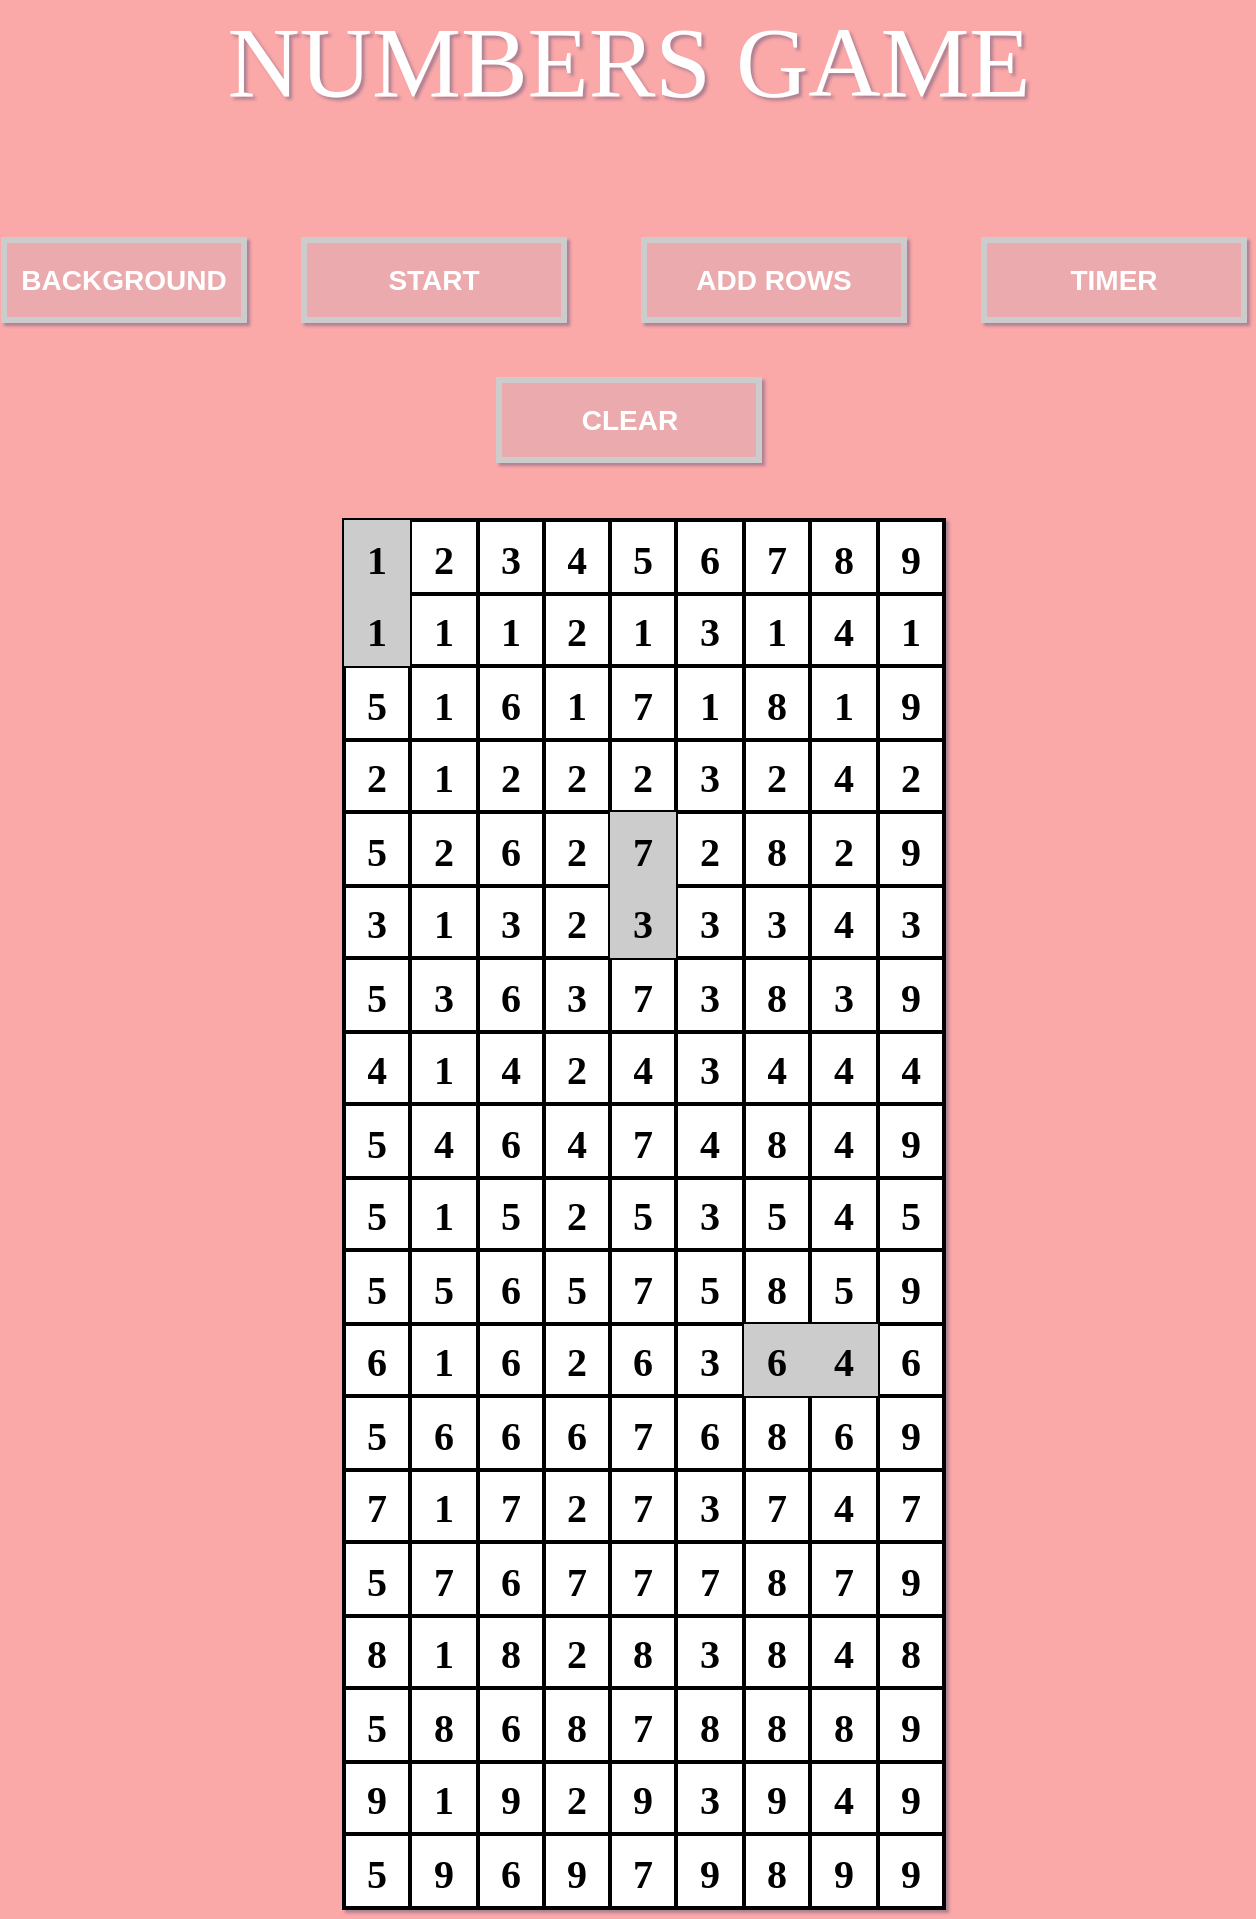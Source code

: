 <mxfile version="14.8.0" type="github">
  <diagram id="GE7xgT1ViBM0I98MzZY_" name="Page-1">
    <mxGraphModel dx="1277" dy="1044" grid="1" gridSize="10" guides="1" tooltips="1" connect="1" arrows="1" fold="1" page="1" pageScale="1" pageWidth="850" pageHeight="1100" background="#FAA8A8" math="0" shadow="1">
      <root>
        <mxCell id="0" />
        <mxCell id="1" parent="0" />
        <mxCell id="mH-_44QPLBYqhJ9qM-qt-1" value="" style="shape=table;startSize=0;container=1;collapsible=0;childLayout=tableLayout;fontFamily=Annie Use Your Telescope;fontSource=https%3A%2F%2Ffonts.googleapis.com%2Fcss%3Ffamily%3DAnnie%2BUse%2BYour%2BTelescope;fontStyle=1;fontSize=20;strokeWidth=2;" vertex="1" parent="1">
          <mxGeometry x="270" y="350" width="300" height="694" as="geometry" />
        </mxCell>
        <mxCell id="mH-_44QPLBYqhJ9qM-qt-2" value="" style="shape=partialRectangle;collapsible=0;dropTarget=0;pointerEvents=0;fillColor=none;top=0;left=0;bottom=0;right=0;points=[[0,0.5],[1,0.5]];portConstraint=eastwest;fontFamily=Annie Use Your Telescope;fontSource=https%3A%2F%2Ffonts.googleapis.com%2Fcss%3Ffamily%3DAnnie%2BUse%2BYour%2BTelescope;fontStyle=1;fontSize=20;" vertex="1" parent="mH-_44QPLBYqhJ9qM-qt-1">
          <mxGeometry width="300" height="37" as="geometry" />
        </mxCell>
        <mxCell id="mH-_44QPLBYqhJ9qM-qt-3" value="1" style="shape=partialRectangle;html=1;whiteSpace=wrap;connectable=0;overflow=hidden;top=0;left=0;bottom=0;right=0;fillColor=#CCCCCC;fontFamily=Annie Use Your Telescope;fontSource=https%3A%2F%2Ffonts.googleapis.com%2Fcss%3Ffamily%3DAnnie%2BUse%2BYour%2BTelescope;fontStyle=1;fontSize=20;" vertex="1" parent="mH-_44QPLBYqhJ9qM-qt-2">
          <mxGeometry width="33" height="37" as="geometry" />
        </mxCell>
        <mxCell id="mH-_44QPLBYqhJ9qM-qt-4" value="2" style="shape=partialRectangle;html=1;whiteSpace=wrap;connectable=0;overflow=hidden;fillColor=none;top=0;left=0;bottom=0;right=0;fontFamily=Annie Use Your Telescope;fontSource=https%3A%2F%2Ffonts.googleapis.com%2Fcss%3Ffamily%3DAnnie%2BUse%2BYour%2BTelescope;fontStyle=1;fontSize=20;" vertex="1" parent="mH-_44QPLBYqhJ9qM-qt-2">
          <mxGeometry x="33" width="34" height="37" as="geometry" />
        </mxCell>
        <mxCell id="mH-_44QPLBYqhJ9qM-qt-5" value="3" style="shape=partialRectangle;html=1;whiteSpace=wrap;connectable=0;overflow=hidden;fillColor=none;top=0;left=0;bottom=0;right=0;fontFamily=Annie Use Your Telescope;fontSource=https%3A%2F%2Ffonts.googleapis.com%2Fcss%3Ffamily%3DAnnie%2BUse%2BYour%2BTelescope;fontStyle=1;fontSize=20;" vertex="1" parent="mH-_44QPLBYqhJ9qM-qt-2">
          <mxGeometry x="67" width="33" height="37" as="geometry" />
        </mxCell>
        <mxCell id="mH-_44QPLBYqhJ9qM-qt-6" value="4" style="shape=partialRectangle;html=1;whiteSpace=wrap;connectable=0;overflow=hidden;fillColor=none;top=0;left=0;bottom=0;right=0;fontFamily=Annie Use Your Telescope;fontSource=https%3A%2F%2Ffonts.googleapis.com%2Fcss%3Ffamily%3DAnnie%2BUse%2BYour%2BTelescope;fontStyle=1;fontSize=20;" vertex="1" parent="mH-_44QPLBYqhJ9qM-qt-2">
          <mxGeometry x="100" width="33" height="37" as="geometry" />
        </mxCell>
        <mxCell id="mH-_44QPLBYqhJ9qM-qt-7" value="5" style="shape=partialRectangle;html=1;whiteSpace=wrap;connectable=0;overflow=hidden;fillColor=none;top=0;left=0;bottom=0;right=0;fontFamily=Annie Use Your Telescope;fontSource=https%3A%2F%2Ffonts.googleapis.com%2Fcss%3Ffamily%3DAnnie%2BUse%2BYour%2BTelescope;fontStyle=1;fontSize=20;" vertex="1" parent="mH-_44QPLBYqhJ9qM-qt-2">
          <mxGeometry x="133" width="33" height="37" as="geometry" />
        </mxCell>
        <mxCell id="mH-_44QPLBYqhJ9qM-qt-8" value="6" style="shape=partialRectangle;html=1;whiteSpace=wrap;connectable=0;overflow=hidden;fillColor=none;top=0;left=0;bottom=0;right=0;fontFamily=Annie Use Your Telescope;fontSource=https%3A%2F%2Ffonts.googleapis.com%2Fcss%3Ffamily%3DAnnie%2BUse%2BYour%2BTelescope;fontStyle=1;fontSize=20;" vertex="1" parent="mH-_44QPLBYqhJ9qM-qt-2">
          <mxGeometry x="166" width="34" height="37" as="geometry" />
        </mxCell>
        <mxCell id="mH-_44QPLBYqhJ9qM-qt-9" value="7" style="shape=partialRectangle;html=1;whiteSpace=wrap;connectable=0;overflow=hidden;fillColor=none;top=0;left=0;bottom=0;right=0;fontFamily=Annie Use Your Telescope;fontSource=https%3A%2F%2Ffonts.googleapis.com%2Fcss%3Ffamily%3DAnnie%2BUse%2BYour%2BTelescope;fontStyle=1;fontSize=20;" vertex="1" parent="mH-_44QPLBYqhJ9qM-qt-2">
          <mxGeometry x="200" width="33" height="37" as="geometry" />
        </mxCell>
        <mxCell id="mH-_44QPLBYqhJ9qM-qt-10" value="8" style="shape=partialRectangle;html=1;whiteSpace=wrap;connectable=0;overflow=hidden;fillColor=none;top=0;left=0;bottom=0;right=0;fontFamily=Annie Use Your Telescope;fontSource=https%3A%2F%2Ffonts.googleapis.com%2Fcss%3Ffamily%3DAnnie%2BUse%2BYour%2BTelescope;fontStyle=1;fontSize=20;" vertex="1" parent="mH-_44QPLBYqhJ9qM-qt-2">
          <mxGeometry x="233" width="34" height="37" as="geometry" />
        </mxCell>
        <mxCell id="mH-_44QPLBYqhJ9qM-qt-11" value="9" style="shape=partialRectangle;html=1;whiteSpace=wrap;connectable=0;overflow=hidden;fillColor=none;top=0;left=0;bottom=0;right=0;fontFamily=Annie Use Your Telescope;fontSource=https%3A%2F%2Ffonts.googleapis.com%2Fcss%3Ffamily%3DAnnie%2BUse%2BYour%2BTelescope;fontStyle=1;fontSize=20;" vertex="1" parent="mH-_44QPLBYqhJ9qM-qt-2">
          <mxGeometry x="267" width="33" height="37" as="geometry" />
        </mxCell>
        <mxCell id="mH-_44QPLBYqhJ9qM-qt-12" value="" style="shape=partialRectangle;collapsible=0;dropTarget=0;pointerEvents=0;fillColor=none;top=0;left=0;bottom=0;right=0;points=[[0,0.5],[1,0.5]];portConstraint=eastwest;fontFamily=Annie Use Your Telescope;fontSource=https%3A%2F%2Ffonts.googleapis.com%2Fcss%3Ffamily%3DAnnie%2BUse%2BYour%2BTelescope;fontStyle=1;fontSize=20;" vertex="1" parent="mH-_44QPLBYqhJ9qM-qt-1">
          <mxGeometry y="37" width="300" height="36" as="geometry" />
        </mxCell>
        <mxCell id="mH-_44QPLBYqhJ9qM-qt-13" value="1" style="shape=partialRectangle;html=1;whiteSpace=wrap;connectable=0;overflow=hidden;top=0;left=0;bottom=0;right=0;strokeColor=none;fillColor=#CCCCCC;fontFamily=Annie Use Your Telescope;fontSource=https%3A%2F%2Ffonts.googleapis.com%2Fcss%3Ffamily%3DAnnie%2BUse%2BYour%2BTelescope;fontStyle=1;fontSize=20;" vertex="1" parent="mH-_44QPLBYqhJ9qM-qt-12">
          <mxGeometry width="33" height="36" as="geometry" />
        </mxCell>
        <mxCell id="mH-_44QPLBYqhJ9qM-qt-14" value="1" style="shape=partialRectangle;html=1;whiteSpace=wrap;connectable=0;overflow=hidden;fillColor=none;top=0;left=0;bottom=0;right=0;fontFamily=Annie Use Your Telescope;fontSource=https%3A%2F%2Ffonts.googleapis.com%2Fcss%3Ffamily%3DAnnie%2BUse%2BYour%2BTelescope;fontStyle=1;fontSize=20;" vertex="1" parent="mH-_44QPLBYqhJ9qM-qt-12">
          <mxGeometry x="33" width="34" height="36" as="geometry" />
        </mxCell>
        <mxCell id="mH-_44QPLBYqhJ9qM-qt-15" value="1" style="shape=partialRectangle;html=1;whiteSpace=wrap;connectable=0;overflow=hidden;fillColor=none;top=0;left=0;bottom=0;right=0;fontFamily=Annie Use Your Telescope;fontSource=https%3A%2F%2Ffonts.googleapis.com%2Fcss%3Ffamily%3DAnnie%2BUse%2BYour%2BTelescope;fontStyle=1;fontSize=20;" vertex="1" parent="mH-_44QPLBYqhJ9qM-qt-12">
          <mxGeometry x="67" width="33" height="36" as="geometry" />
        </mxCell>
        <mxCell id="mH-_44QPLBYqhJ9qM-qt-16" value="2" style="shape=partialRectangle;html=1;whiteSpace=wrap;connectable=0;overflow=hidden;fillColor=none;top=0;left=0;bottom=0;right=0;fontFamily=Annie Use Your Telescope;fontSource=https%3A%2F%2Ffonts.googleapis.com%2Fcss%3Ffamily%3DAnnie%2BUse%2BYour%2BTelescope;fontStyle=1;fontSize=20;" vertex="1" parent="mH-_44QPLBYqhJ9qM-qt-12">
          <mxGeometry x="100" width="33" height="36" as="geometry" />
        </mxCell>
        <mxCell id="mH-_44QPLBYqhJ9qM-qt-17" value="1" style="shape=partialRectangle;html=1;whiteSpace=wrap;connectable=0;overflow=hidden;fillColor=none;top=0;left=0;bottom=0;right=0;fontFamily=Annie Use Your Telescope;fontSource=https%3A%2F%2Ffonts.googleapis.com%2Fcss%3Ffamily%3DAnnie%2BUse%2BYour%2BTelescope;fontStyle=1;fontSize=20;" vertex="1" parent="mH-_44QPLBYqhJ9qM-qt-12">
          <mxGeometry x="133" width="33" height="36" as="geometry" />
        </mxCell>
        <mxCell id="mH-_44QPLBYqhJ9qM-qt-18" value="3" style="shape=partialRectangle;html=1;whiteSpace=wrap;connectable=0;overflow=hidden;fillColor=none;top=0;left=0;bottom=0;right=0;fontFamily=Annie Use Your Telescope;fontSource=https%3A%2F%2Ffonts.googleapis.com%2Fcss%3Ffamily%3DAnnie%2BUse%2BYour%2BTelescope;fontStyle=1;fontSize=20;" vertex="1" parent="mH-_44QPLBYqhJ9qM-qt-12">
          <mxGeometry x="166" width="34" height="36" as="geometry" />
        </mxCell>
        <mxCell id="mH-_44QPLBYqhJ9qM-qt-19" value="1" style="shape=partialRectangle;html=1;whiteSpace=wrap;connectable=0;overflow=hidden;fillColor=none;top=0;left=0;bottom=0;right=0;fontFamily=Annie Use Your Telescope;fontSource=https%3A%2F%2Ffonts.googleapis.com%2Fcss%3Ffamily%3DAnnie%2BUse%2BYour%2BTelescope;fontStyle=1;fontSize=20;" vertex="1" parent="mH-_44QPLBYqhJ9qM-qt-12">
          <mxGeometry x="200" width="33" height="36" as="geometry" />
        </mxCell>
        <mxCell id="mH-_44QPLBYqhJ9qM-qt-20" value="4" style="shape=partialRectangle;html=1;whiteSpace=wrap;connectable=0;overflow=hidden;fillColor=none;top=0;left=0;bottom=0;right=0;fontFamily=Annie Use Your Telescope;fontSource=https%3A%2F%2Ffonts.googleapis.com%2Fcss%3Ffamily%3DAnnie%2BUse%2BYour%2BTelescope;fontStyle=1;fontSize=20;" vertex="1" parent="mH-_44QPLBYqhJ9qM-qt-12">
          <mxGeometry x="233" width="34" height="36" as="geometry" />
        </mxCell>
        <mxCell id="mH-_44QPLBYqhJ9qM-qt-21" value="1" style="shape=partialRectangle;html=1;whiteSpace=wrap;connectable=0;overflow=hidden;fillColor=none;top=0;left=0;bottom=0;right=0;fontFamily=Annie Use Your Telescope;fontSource=https%3A%2F%2Ffonts.googleapis.com%2Fcss%3Ffamily%3DAnnie%2BUse%2BYour%2BTelescope;fontStyle=1;fontSize=20;" vertex="1" parent="mH-_44QPLBYqhJ9qM-qt-12">
          <mxGeometry x="267" width="33" height="36" as="geometry" />
        </mxCell>
        <mxCell id="mH-_44QPLBYqhJ9qM-qt-22" value="" style="shape=partialRectangle;collapsible=0;dropTarget=0;pointerEvents=0;fillColor=none;top=0;left=0;bottom=0;right=0;points=[[0,0.5],[1,0.5]];portConstraint=eastwest;fontFamily=Annie Use Your Telescope;fontSource=https%3A%2F%2Ffonts.googleapis.com%2Fcss%3Ffamily%3DAnnie%2BUse%2BYour%2BTelescope;fontStyle=1;fontSize=20;" vertex="1" parent="mH-_44QPLBYqhJ9qM-qt-1">
          <mxGeometry y="73" width="300" height="37" as="geometry" />
        </mxCell>
        <mxCell id="mH-_44QPLBYqhJ9qM-qt-23" value="5" style="shape=partialRectangle;html=1;whiteSpace=wrap;connectable=0;overflow=hidden;fillColor=none;top=0;left=0;bottom=0;right=0;fontFamily=Annie Use Your Telescope;fontSource=https%3A%2F%2Ffonts.googleapis.com%2Fcss%3Ffamily%3DAnnie%2BUse%2BYour%2BTelescope;fontStyle=1;fontSize=20;" vertex="1" parent="mH-_44QPLBYqhJ9qM-qt-22">
          <mxGeometry width="33" height="37" as="geometry" />
        </mxCell>
        <mxCell id="mH-_44QPLBYqhJ9qM-qt-24" value="1" style="shape=partialRectangle;html=1;whiteSpace=wrap;connectable=0;overflow=hidden;fillColor=none;top=0;left=0;bottom=0;right=0;fontFamily=Annie Use Your Telescope;fontSource=https%3A%2F%2Ffonts.googleapis.com%2Fcss%3Ffamily%3DAnnie%2BUse%2BYour%2BTelescope;fontStyle=1;fontSize=20;" vertex="1" parent="mH-_44QPLBYqhJ9qM-qt-22">
          <mxGeometry x="33" width="34" height="37" as="geometry" />
        </mxCell>
        <mxCell id="mH-_44QPLBYqhJ9qM-qt-25" value="6" style="shape=partialRectangle;html=1;whiteSpace=wrap;connectable=0;overflow=hidden;fillColor=none;top=0;left=0;bottom=0;right=0;fontFamily=Annie Use Your Telescope;fontSource=https%3A%2F%2Ffonts.googleapis.com%2Fcss%3Ffamily%3DAnnie%2BUse%2BYour%2BTelescope;fontStyle=1;fontSize=20;" vertex="1" parent="mH-_44QPLBYqhJ9qM-qt-22">
          <mxGeometry x="67" width="33" height="37" as="geometry" />
        </mxCell>
        <mxCell id="mH-_44QPLBYqhJ9qM-qt-26" value="1" style="shape=partialRectangle;html=1;whiteSpace=wrap;connectable=0;overflow=hidden;fillColor=none;top=0;left=0;bottom=0;right=0;fontFamily=Annie Use Your Telescope;fontSource=https%3A%2F%2Ffonts.googleapis.com%2Fcss%3Ffamily%3DAnnie%2BUse%2BYour%2BTelescope;fontStyle=1;fontSize=20;" vertex="1" parent="mH-_44QPLBYqhJ9qM-qt-22">
          <mxGeometry x="100" width="33" height="37" as="geometry" />
        </mxCell>
        <mxCell id="mH-_44QPLBYqhJ9qM-qt-27" value="7" style="shape=partialRectangle;html=1;whiteSpace=wrap;connectable=0;overflow=hidden;fillColor=none;top=0;left=0;bottom=0;right=0;fontFamily=Annie Use Your Telescope;fontSource=https%3A%2F%2Ffonts.googleapis.com%2Fcss%3Ffamily%3DAnnie%2BUse%2BYour%2BTelescope;fontStyle=1;fontSize=20;" vertex="1" parent="mH-_44QPLBYqhJ9qM-qt-22">
          <mxGeometry x="133" width="33" height="37" as="geometry" />
        </mxCell>
        <mxCell id="mH-_44QPLBYqhJ9qM-qt-28" value="1" style="shape=partialRectangle;html=1;whiteSpace=wrap;connectable=0;overflow=hidden;fillColor=none;top=0;left=0;bottom=0;right=0;fontFamily=Annie Use Your Telescope;fontSource=https%3A%2F%2Ffonts.googleapis.com%2Fcss%3Ffamily%3DAnnie%2BUse%2BYour%2BTelescope;fontStyle=1;fontSize=20;" vertex="1" parent="mH-_44QPLBYqhJ9qM-qt-22">
          <mxGeometry x="166" width="34" height="37" as="geometry" />
        </mxCell>
        <mxCell id="mH-_44QPLBYqhJ9qM-qt-29" value="8" style="shape=partialRectangle;html=1;whiteSpace=wrap;connectable=0;overflow=hidden;fillColor=none;top=0;left=0;bottom=0;right=0;fontFamily=Annie Use Your Telescope;fontSource=https%3A%2F%2Ffonts.googleapis.com%2Fcss%3Ffamily%3DAnnie%2BUse%2BYour%2BTelescope;fontStyle=1;fontSize=20;" vertex="1" parent="mH-_44QPLBYqhJ9qM-qt-22">
          <mxGeometry x="200" width="33" height="37" as="geometry" />
        </mxCell>
        <mxCell id="mH-_44QPLBYqhJ9qM-qt-30" value="1" style="shape=partialRectangle;html=1;whiteSpace=wrap;connectable=0;overflow=hidden;fillColor=none;top=0;left=0;bottom=0;right=0;fontFamily=Annie Use Your Telescope;fontSource=https%3A%2F%2Ffonts.googleapis.com%2Fcss%3Ffamily%3DAnnie%2BUse%2BYour%2BTelescope;fontStyle=1;fontSize=20;" vertex="1" parent="mH-_44QPLBYqhJ9qM-qt-22">
          <mxGeometry x="233" width="34" height="37" as="geometry" />
        </mxCell>
        <mxCell id="mH-_44QPLBYqhJ9qM-qt-31" value="9" style="shape=partialRectangle;html=1;whiteSpace=wrap;connectable=0;overflow=hidden;fillColor=none;top=0;left=0;bottom=0;right=0;fontFamily=Annie Use Your Telescope;fontSource=https%3A%2F%2Ffonts.googleapis.com%2Fcss%3Ffamily%3DAnnie%2BUse%2BYour%2BTelescope;fontStyle=1;fontSize=20;" vertex="1" parent="mH-_44QPLBYqhJ9qM-qt-22">
          <mxGeometry x="267" width="33" height="37" as="geometry" />
        </mxCell>
        <mxCell id="mH-_44QPLBYqhJ9qM-qt-32" value="" style="shape=partialRectangle;collapsible=0;dropTarget=0;pointerEvents=0;fillColor=none;top=0;left=0;bottom=0;right=0;points=[[0,0.5],[1,0.5]];portConstraint=eastwest;fontFamily=Annie Use Your Telescope;fontSource=https%3A%2F%2Ffonts.googleapis.com%2Fcss%3Ffamily%3DAnnie%2BUse%2BYour%2BTelescope;fontStyle=1;fontSize=20;" vertex="1" parent="mH-_44QPLBYqhJ9qM-qt-1">
          <mxGeometry y="110" width="300" height="36" as="geometry" />
        </mxCell>
        <mxCell id="mH-_44QPLBYqhJ9qM-qt-33" value="2" style="shape=partialRectangle;html=1;whiteSpace=wrap;connectable=0;overflow=hidden;fillColor=none;top=0;left=0;bottom=0;right=0;fontFamily=Annie Use Your Telescope;fontSource=https%3A%2F%2Ffonts.googleapis.com%2Fcss%3Ffamily%3DAnnie%2BUse%2BYour%2BTelescope;fontStyle=1;fontSize=20;" vertex="1" parent="mH-_44QPLBYqhJ9qM-qt-32">
          <mxGeometry width="33" height="36" as="geometry" />
        </mxCell>
        <mxCell id="mH-_44QPLBYqhJ9qM-qt-34" value="1" style="shape=partialRectangle;html=1;whiteSpace=wrap;connectable=0;overflow=hidden;fillColor=none;top=0;left=0;bottom=0;right=0;fontFamily=Annie Use Your Telescope;fontSource=https%3A%2F%2Ffonts.googleapis.com%2Fcss%3Ffamily%3DAnnie%2BUse%2BYour%2BTelescope;fontStyle=1;fontSize=20;" vertex="1" parent="mH-_44QPLBYqhJ9qM-qt-32">
          <mxGeometry x="33" width="34" height="36" as="geometry" />
        </mxCell>
        <mxCell id="mH-_44QPLBYqhJ9qM-qt-35" value="2" style="shape=partialRectangle;html=1;whiteSpace=wrap;connectable=0;overflow=hidden;fillColor=none;top=0;left=0;bottom=0;right=0;fontFamily=Annie Use Your Telescope;fontSource=https%3A%2F%2Ffonts.googleapis.com%2Fcss%3Ffamily%3DAnnie%2BUse%2BYour%2BTelescope;fontStyle=1;fontSize=20;" vertex="1" parent="mH-_44QPLBYqhJ9qM-qt-32">
          <mxGeometry x="67" width="33" height="36" as="geometry" />
        </mxCell>
        <mxCell id="mH-_44QPLBYqhJ9qM-qt-36" value="2" style="shape=partialRectangle;html=1;whiteSpace=wrap;connectable=0;overflow=hidden;fillColor=none;top=0;left=0;bottom=0;right=0;fontFamily=Annie Use Your Telescope;fontSource=https%3A%2F%2Ffonts.googleapis.com%2Fcss%3Ffamily%3DAnnie%2BUse%2BYour%2BTelescope;fontStyle=1;fontSize=20;" vertex="1" parent="mH-_44QPLBYqhJ9qM-qt-32">
          <mxGeometry x="100" width="33" height="36" as="geometry" />
        </mxCell>
        <mxCell id="mH-_44QPLBYqhJ9qM-qt-37" value="2" style="shape=partialRectangle;html=1;whiteSpace=wrap;connectable=0;overflow=hidden;fillColor=none;top=0;left=0;bottom=0;right=0;fontFamily=Annie Use Your Telescope;fontSource=https%3A%2F%2Ffonts.googleapis.com%2Fcss%3Ffamily%3DAnnie%2BUse%2BYour%2BTelescope;fontStyle=1;fontSize=20;" vertex="1" parent="mH-_44QPLBYqhJ9qM-qt-32">
          <mxGeometry x="133" width="33" height="36" as="geometry" />
        </mxCell>
        <mxCell id="mH-_44QPLBYqhJ9qM-qt-38" value="3" style="shape=partialRectangle;html=1;whiteSpace=wrap;connectable=0;overflow=hidden;fillColor=none;top=0;left=0;bottom=0;right=0;fontFamily=Annie Use Your Telescope;fontSource=https%3A%2F%2Ffonts.googleapis.com%2Fcss%3Ffamily%3DAnnie%2BUse%2BYour%2BTelescope;fontStyle=1;fontSize=20;" vertex="1" parent="mH-_44QPLBYqhJ9qM-qt-32">
          <mxGeometry x="166" width="34" height="36" as="geometry" />
        </mxCell>
        <mxCell id="mH-_44QPLBYqhJ9qM-qt-39" value="2" style="shape=partialRectangle;html=1;whiteSpace=wrap;connectable=0;overflow=hidden;fillColor=none;top=0;left=0;bottom=0;right=0;fontFamily=Annie Use Your Telescope;fontSource=https%3A%2F%2Ffonts.googleapis.com%2Fcss%3Ffamily%3DAnnie%2BUse%2BYour%2BTelescope;fontStyle=1;fontSize=20;" vertex="1" parent="mH-_44QPLBYqhJ9qM-qt-32">
          <mxGeometry x="200" width="33" height="36" as="geometry" />
        </mxCell>
        <mxCell id="mH-_44QPLBYqhJ9qM-qt-40" value="4" style="shape=partialRectangle;html=1;whiteSpace=wrap;connectable=0;overflow=hidden;fillColor=none;top=0;left=0;bottom=0;right=0;fontFamily=Annie Use Your Telescope;fontSource=https%3A%2F%2Ffonts.googleapis.com%2Fcss%3Ffamily%3DAnnie%2BUse%2BYour%2BTelescope;fontStyle=1;fontSize=20;" vertex="1" parent="mH-_44QPLBYqhJ9qM-qt-32">
          <mxGeometry x="233" width="34" height="36" as="geometry" />
        </mxCell>
        <mxCell id="mH-_44QPLBYqhJ9qM-qt-41" value="2" style="shape=partialRectangle;html=1;whiteSpace=wrap;connectable=0;overflow=hidden;fillColor=none;top=0;left=0;bottom=0;right=0;fontFamily=Annie Use Your Telescope;fontSource=https%3A%2F%2Ffonts.googleapis.com%2Fcss%3Ffamily%3DAnnie%2BUse%2BYour%2BTelescope;fontStyle=1;fontSize=20;" vertex="1" parent="mH-_44QPLBYqhJ9qM-qt-32">
          <mxGeometry x="267" width="33" height="36" as="geometry" />
        </mxCell>
        <mxCell id="mH-_44QPLBYqhJ9qM-qt-42" value="" style="shape=partialRectangle;collapsible=0;dropTarget=0;pointerEvents=0;fillColor=none;top=0;left=0;bottom=0;right=0;points=[[0,0.5],[1,0.5]];portConstraint=eastwest;fontFamily=Annie Use Your Telescope;fontSource=https%3A%2F%2Ffonts.googleapis.com%2Fcss%3Ffamily%3DAnnie%2BUse%2BYour%2BTelescope;fontStyle=1;fontSize=20;" vertex="1" parent="mH-_44QPLBYqhJ9qM-qt-1">
          <mxGeometry y="146" width="300" height="37" as="geometry" />
        </mxCell>
        <mxCell id="mH-_44QPLBYqhJ9qM-qt-43" value="5" style="shape=partialRectangle;html=1;whiteSpace=wrap;connectable=0;overflow=hidden;fillColor=none;top=0;left=0;bottom=0;right=0;fontFamily=Annie Use Your Telescope;fontSource=https%3A%2F%2Ffonts.googleapis.com%2Fcss%3Ffamily%3DAnnie%2BUse%2BYour%2BTelescope;fontStyle=1;fontSize=20;" vertex="1" parent="mH-_44QPLBYqhJ9qM-qt-42">
          <mxGeometry width="33" height="37" as="geometry" />
        </mxCell>
        <mxCell id="mH-_44QPLBYqhJ9qM-qt-44" value="2" style="shape=partialRectangle;html=1;whiteSpace=wrap;connectable=0;overflow=hidden;fillColor=none;top=0;left=0;bottom=0;right=0;fontFamily=Annie Use Your Telescope;fontSource=https%3A%2F%2Ffonts.googleapis.com%2Fcss%3Ffamily%3DAnnie%2BUse%2BYour%2BTelescope;fontStyle=1;fontSize=20;" vertex="1" parent="mH-_44QPLBYqhJ9qM-qt-42">
          <mxGeometry x="33" width="34" height="37" as="geometry" />
        </mxCell>
        <mxCell id="mH-_44QPLBYqhJ9qM-qt-45" value="6" style="shape=partialRectangle;html=1;whiteSpace=wrap;connectable=0;overflow=hidden;fillColor=none;top=0;left=0;bottom=0;right=0;fontFamily=Annie Use Your Telescope;fontSource=https%3A%2F%2Ffonts.googleapis.com%2Fcss%3Ffamily%3DAnnie%2BUse%2BYour%2BTelescope;fontStyle=1;fontSize=20;" vertex="1" parent="mH-_44QPLBYqhJ9qM-qt-42">
          <mxGeometry x="67" width="33" height="37" as="geometry" />
        </mxCell>
        <mxCell id="mH-_44QPLBYqhJ9qM-qt-46" value="2" style="shape=partialRectangle;html=1;whiteSpace=wrap;connectable=0;overflow=hidden;fillColor=none;top=0;left=0;bottom=0;right=0;fontFamily=Annie Use Your Telescope;fontSource=https%3A%2F%2Ffonts.googleapis.com%2Fcss%3Ffamily%3DAnnie%2BUse%2BYour%2BTelescope;fontStyle=1;fontSize=20;" vertex="1" parent="mH-_44QPLBYqhJ9qM-qt-42">
          <mxGeometry x="100" width="33" height="37" as="geometry" />
        </mxCell>
        <mxCell id="mH-_44QPLBYqhJ9qM-qt-47" value="7" style="shape=partialRectangle;html=1;whiteSpace=wrap;connectable=0;overflow=hidden;top=0;left=0;bottom=0;right=0;fillColor=#CCCCCC;fontFamily=Annie Use Your Telescope;fontSource=https%3A%2F%2Ffonts.googleapis.com%2Fcss%3Ffamily%3DAnnie%2BUse%2BYour%2BTelescope;fontStyle=1;fontSize=20;" vertex="1" parent="mH-_44QPLBYqhJ9qM-qt-42">
          <mxGeometry x="133" width="33" height="37" as="geometry" />
        </mxCell>
        <mxCell id="mH-_44QPLBYqhJ9qM-qt-48" value="2" style="shape=partialRectangle;html=1;whiteSpace=wrap;connectable=0;overflow=hidden;fillColor=none;top=0;left=0;bottom=0;right=0;fontFamily=Annie Use Your Telescope;fontSource=https%3A%2F%2Ffonts.googleapis.com%2Fcss%3Ffamily%3DAnnie%2BUse%2BYour%2BTelescope;fontStyle=1;fontSize=20;" vertex="1" parent="mH-_44QPLBYqhJ9qM-qt-42">
          <mxGeometry x="166" width="34" height="37" as="geometry" />
        </mxCell>
        <mxCell id="mH-_44QPLBYqhJ9qM-qt-49" value="8" style="shape=partialRectangle;html=1;whiteSpace=wrap;connectable=0;overflow=hidden;fillColor=none;top=0;left=0;bottom=0;right=0;fontFamily=Annie Use Your Telescope;fontSource=https%3A%2F%2Ffonts.googleapis.com%2Fcss%3Ffamily%3DAnnie%2BUse%2BYour%2BTelescope;fontStyle=1;fontSize=20;" vertex="1" parent="mH-_44QPLBYqhJ9qM-qt-42">
          <mxGeometry x="200" width="33" height="37" as="geometry" />
        </mxCell>
        <mxCell id="mH-_44QPLBYqhJ9qM-qt-50" value="2" style="shape=partialRectangle;html=1;whiteSpace=wrap;connectable=0;overflow=hidden;fillColor=none;top=0;left=0;bottom=0;right=0;fontFamily=Annie Use Your Telescope;fontSource=https%3A%2F%2Ffonts.googleapis.com%2Fcss%3Ffamily%3DAnnie%2BUse%2BYour%2BTelescope;fontStyle=1;fontSize=20;" vertex="1" parent="mH-_44QPLBYqhJ9qM-qt-42">
          <mxGeometry x="233" width="34" height="37" as="geometry" />
        </mxCell>
        <mxCell id="mH-_44QPLBYqhJ9qM-qt-51" value="9" style="shape=partialRectangle;html=1;whiteSpace=wrap;connectable=0;overflow=hidden;fillColor=none;top=0;left=0;bottom=0;right=0;fontFamily=Annie Use Your Telescope;fontSource=https%3A%2F%2Ffonts.googleapis.com%2Fcss%3Ffamily%3DAnnie%2BUse%2BYour%2BTelescope;fontStyle=1;fontSize=20;" vertex="1" parent="mH-_44QPLBYqhJ9qM-qt-42">
          <mxGeometry x="267" width="33" height="37" as="geometry" />
        </mxCell>
        <mxCell id="mH-_44QPLBYqhJ9qM-qt-52" value="" style="shape=partialRectangle;collapsible=0;dropTarget=0;pointerEvents=0;fillColor=none;top=0;left=0;bottom=0;right=0;points=[[0,0.5],[1,0.5]];portConstraint=eastwest;fontFamily=Annie Use Your Telescope;fontSource=https%3A%2F%2Ffonts.googleapis.com%2Fcss%3Ffamily%3DAnnie%2BUse%2BYour%2BTelescope;fontStyle=1;fontSize=20;" vertex="1" parent="mH-_44QPLBYqhJ9qM-qt-1">
          <mxGeometry y="183" width="300" height="36" as="geometry" />
        </mxCell>
        <mxCell id="mH-_44QPLBYqhJ9qM-qt-53" value="3" style="shape=partialRectangle;html=1;whiteSpace=wrap;connectable=0;overflow=hidden;fillColor=none;top=0;left=0;bottom=0;right=0;fontFamily=Annie Use Your Telescope;fontSource=https%3A%2F%2Ffonts.googleapis.com%2Fcss%3Ffamily%3DAnnie%2BUse%2BYour%2BTelescope;fontStyle=1;fontSize=20;" vertex="1" parent="mH-_44QPLBYqhJ9qM-qt-52">
          <mxGeometry width="33" height="36" as="geometry" />
        </mxCell>
        <mxCell id="mH-_44QPLBYqhJ9qM-qt-54" value="1" style="shape=partialRectangle;html=1;whiteSpace=wrap;connectable=0;overflow=hidden;fillColor=none;top=0;left=0;bottom=0;right=0;fontFamily=Annie Use Your Telescope;fontSource=https%3A%2F%2Ffonts.googleapis.com%2Fcss%3Ffamily%3DAnnie%2BUse%2BYour%2BTelescope;fontStyle=1;fontSize=20;" vertex="1" parent="mH-_44QPLBYqhJ9qM-qt-52">
          <mxGeometry x="33" width="34" height="36" as="geometry" />
        </mxCell>
        <mxCell id="mH-_44QPLBYqhJ9qM-qt-55" value="3" style="shape=partialRectangle;html=1;whiteSpace=wrap;connectable=0;overflow=hidden;fillColor=none;top=0;left=0;bottom=0;right=0;fontFamily=Annie Use Your Telescope;fontSource=https%3A%2F%2Ffonts.googleapis.com%2Fcss%3Ffamily%3DAnnie%2BUse%2BYour%2BTelescope;fontStyle=1;fontSize=20;" vertex="1" parent="mH-_44QPLBYqhJ9qM-qt-52">
          <mxGeometry x="67" width="33" height="36" as="geometry" />
        </mxCell>
        <mxCell id="mH-_44QPLBYqhJ9qM-qt-56" value="2" style="shape=partialRectangle;html=1;whiteSpace=wrap;connectable=0;overflow=hidden;fillColor=none;top=0;left=0;bottom=0;right=0;fontFamily=Annie Use Your Telescope;fontSource=https%3A%2F%2Ffonts.googleapis.com%2Fcss%3Ffamily%3DAnnie%2BUse%2BYour%2BTelescope;fontStyle=1;fontSize=20;" vertex="1" parent="mH-_44QPLBYqhJ9qM-qt-52">
          <mxGeometry x="100" width="33" height="36" as="geometry" />
        </mxCell>
        <mxCell id="mH-_44QPLBYqhJ9qM-qt-57" value="3" style="shape=partialRectangle;html=1;whiteSpace=wrap;connectable=0;overflow=hidden;top=0;left=0;bottom=0;right=0;fillColor=#CCCCCC;fontFamily=Annie Use Your Telescope;fontSource=https%3A%2F%2Ffonts.googleapis.com%2Fcss%3Ffamily%3DAnnie%2BUse%2BYour%2BTelescope;fontStyle=1;fontSize=20;" vertex="1" parent="mH-_44QPLBYqhJ9qM-qt-52">
          <mxGeometry x="133" width="33" height="36" as="geometry" />
        </mxCell>
        <mxCell id="mH-_44QPLBYqhJ9qM-qt-58" value="3" style="shape=partialRectangle;html=1;whiteSpace=wrap;connectable=0;overflow=hidden;fillColor=none;top=0;left=0;bottom=0;right=0;fontFamily=Annie Use Your Telescope;fontSource=https%3A%2F%2Ffonts.googleapis.com%2Fcss%3Ffamily%3DAnnie%2BUse%2BYour%2BTelescope;fontStyle=1;fontSize=20;" vertex="1" parent="mH-_44QPLBYqhJ9qM-qt-52">
          <mxGeometry x="166" width="34" height="36" as="geometry" />
        </mxCell>
        <mxCell id="mH-_44QPLBYqhJ9qM-qt-59" value="3" style="shape=partialRectangle;html=1;whiteSpace=wrap;connectable=0;overflow=hidden;fillColor=none;top=0;left=0;bottom=0;right=0;fontFamily=Annie Use Your Telescope;fontSource=https%3A%2F%2Ffonts.googleapis.com%2Fcss%3Ffamily%3DAnnie%2BUse%2BYour%2BTelescope;fontStyle=1;fontSize=20;" vertex="1" parent="mH-_44QPLBYqhJ9qM-qt-52">
          <mxGeometry x="200" width="33" height="36" as="geometry" />
        </mxCell>
        <mxCell id="mH-_44QPLBYqhJ9qM-qt-60" value="4" style="shape=partialRectangle;html=1;whiteSpace=wrap;connectable=0;overflow=hidden;fillColor=none;top=0;left=0;bottom=0;right=0;fontFamily=Annie Use Your Telescope;fontSource=https%3A%2F%2Ffonts.googleapis.com%2Fcss%3Ffamily%3DAnnie%2BUse%2BYour%2BTelescope;fontStyle=1;fontSize=20;" vertex="1" parent="mH-_44QPLBYqhJ9qM-qt-52">
          <mxGeometry x="233" width="34" height="36" as="geometry" />
        </mxCell>
        <mxCell id="mH-_44QPLBYqhJ9qM-qt-61" value="3" style="shape=partialRectangle;html=1;whiteSpace=wrap;connectable=0;overflow=hidden;fillColor=none;top=0;left=0;bottom=0;right=0;fontFamily=Annie Use Your Telescope;fontSource=https%3A%2F%2Ffonts.googleapis.com%2Fcss%3Ffamily%3DAnnie%2BUse%2BYour%2BTelescope;fontStyle=1;fontSize=20;" vertex="1" parent="mH-_44QPLBYqhJ9qM-qt-52">
          <mxGeometry x="267" width="33" height="36" as="geometry" />
        </mxCell>
        <mxCell id="mH-_44QPLBYqhJ9qM-qt-62" value="" style="shape=partialRectangle;collapsible=0;dropTarget=0;pointerEvents=0;fillColor=none;top=0;left=0;bottom=0;right=0;points=[[0,0.5],[1,0.5]];portConstraint=eastwest;fontFamily=Annie Use Your Telescope;fontSource=https%3A%2F%2Ffonts.googleapis.com%2Fcss%3Ffamily%3DAnnie%2BUse%2BYour%2BTelescope;fontStyle=1;fontSize=20;" vertex="1" parent="mH-_44QPLBYqhJ9qM-qt-1">
          <mxGeometry y="219" width="300" height="37" as="geometry" />
        </mxCell>
        <mxCell id="mH-_44QPLBYqhJ9qM-qt-63" value="5" style="shape=partialRectangle;html=1;whiteSpace=wrap;connectable=0;overflow=hidden;fillColor=none;top=0;left=0;bottom=0;right=0;fontFamily=Annie Use Your Telescope;fontSource=https%3A%2F%2Ffonts.googleapis.com%2Fcss%3Ffamily%3DAnnie%2BUse%2BYour%2BTelescope;fontStyle=1;fontSize=20;" vertex="1" parent="mH-_44QPLBYqhJ9qM-qt-62">
          <mxGeometry width="33" height="37" as="geometry" />
        </mxCell>
        <mxCell id="mH-_44QPLBYqhJ9qM-qt-64" value="3" style="shape=partialRectangle;html=1;whiteSpace=wrap;connectable=0;overflow=hidden;fillColor=none;top=0;left=0;bottom=0;right=0;fontFamily=Annie Use Your Telescope;fontSource=https%3A%2F%2Ffonts.googleapis.com%2Fcss%3Ffamily%3DAnnie%2BUse%2BYour%2BTelescope;fontStyle=1;fontSize=20;" vertex="1" parent="mH-_44QPLBYqhJ9qM-qt-62">
          <mxGeometry x="33" width="34" height="37" as="geometry" />
        </mxCell>
        <mxCell id="mH-_44QPLBYqhJ9qM-qt-65" value="6" style="shape=partialRectangle;html=1;whiteSpace=wrap;connectable=0;overflow=hidden;fillColor=none;top=0;left=0;bottom=0;right=0;fontFamily=Annie Use Your Telescope;fontSource=https%3A%2F%2Ffonts.googleapis.com%2Fcss%3Ffamily%3DAnnie%2BUse%2BYour%2BTelescope;fontStyle=1;fontSize=20;" vertex="1" parent="mH-_44QPLBYqhJ9qM-qt-62">
          <mxGeometry x="67" width="33" height="37" as="geometry" />
        </mxCell>
        <mxCell id="mH-_44QPLBYqhJ9qM-qt-66" value="3" style="shape=partialRectangle;html=1;whiteSpace=wrap;connectable=0;overflow=hidden;fillColor=none;top=0;left=0;bottom=0;right=0;fontFamily=Annie Use Your Telescope;fontSource=https%3A%2F%2Ffonts.googleapis.com%2Fcss%3Ffamily%3DAnnie%2BUse%2BYour%2BTelescope;fontStyle=1;fontSize=20;" vertex="1" parent="mH-_44QPLBYqhJ9qM-qt-62">
          <mxGeometry x="100" width="33" height="37" as="geometry" />
        </mxCell>
        <mxCell id="mH-_44QPLBYqhJ9qM-qt-67" value="7" style="shape=partialRectangle;html=1;whiteSpace=wrap;connectable=0;overflow=hidden;fillColor=none;top=0;left=0;bottom=0;right=0;fontFamily=Annie Use Your Telescope;fontSource=https%3A%2F%2Ffonts.googleapis.com%2Fcss%3Ffamily%3DAnnie%2BUse%2BYour%2BTelescope;fontStyle=1;fontSize=20;" vertex="1" parent="mH-_44QPLBYqhJ9qM-qt-62">
          <mxGeometry x="133" width="33" height="37" as="geometry" />
        </mxCell>
        <mxCell id="mH-_44QPLBYqhJ9qM-qt-68" value="3" style="shape=partialRectangle;html=1;whiteSpace=wrap;connectable=0;overflow=hidden;fillColor=none;top=0;left=0;bottom=0;right=0;fontFamily=Annie Use Your Telescope;fontSource=https%3A%2F%2Ffonts.googleapis.com%2Fcss%3Ffamily%3DAnnie%2BUse%2BYour%2BTelescope;fontStyle=1;fontSize=20;" vertex="1" parent="mH-_44QPLBYqhJ9qM-qt-62">
          <mxGeometry x="166" width="34" height="37" as="geometry" />
        </mxCell>
        <mxCell id="mH-_44QPLBYqhJ9qM-qt-69" value="8" style="shape=partialRectangle;html=1;whiteSpace=wrap;connectable=0;overflow=hidden;fillColor=none;top=0;left=0;bottom=0;right=0;fontFamily=Annie Use Your Telescope;fontSource=https%3A%2F%2Ffonts.googleapis.com%2Fcss%3Ffamily%3DAnnie%2BUse%2BYour%2BTelescope;fontStyle=1;fontSize=20;" vertex="1" parent="mH-_44QPLBYqhJ9qM-qt-62">
          <mxGeometry x="200" width="33" height="37" as="geometry" />
        </mxCell>
        <mxCell id="mH-_44QPLBYqhJ9qM-qt-70" value="3" style="shape=partialRectangle;html=1;whiteSpace=wrap;connectable=0;overflow=hidden;fillColor=none;top=0;left=0;bottom=0;right=0;fontFamily=Annie Use Your Telescope;fontSource=https%3A%2F%2Ffonts.googleapis.com%2Fcss%3Ffamily%3DAnnie%2BUse%2BYour%2BTelescope;fontStyle=1;fontSize=20;" vertex="1" parent="mH-_44QPLBYqhJ9qM-qt-62">
          <mxGeometry x="233" width="34" height="37" as="geometry" />
        </mxCell>
        <mxCell id="mH-_44QPLBYqhJ9qM-qt-71" value="9" style="shape=partialRectangle;html=1;whiteSpace=wrap;connectable=0;overflow=hidden;fillColor=none;top=0;left=0;bottom=0;right=0;fontFamily=Annie Use Your Telescope;fontSource=https%3A%2F%2Ffonts.googleapis.com%2Fcss%3Ffamily%3DAnnie%2BUse%2BYour%2BTelescope;fontStyle=1;fontSize=20;" vertex="1" parent="mH-_44QPLBYqhJ9qM-qt-62">
          <mxGeometry x="267" width="33" height="37" as="geometry" />
        </mxCell>
        <mxCell id="mH-_44QPLBYqhJ9qM-qt-72" value="" style="shape=partialRectangle;collapsible=0;dropTarget=0;pointerEvents=0;fillColor=none;top=0;left=0;bottom=0;right=0;points=[[0,0.5],[1,0.5]];portConstraint=eastwest;fontFamily=Annie Use Your Telescope;fontSource=https%3A%2F%2Ffonts.googleapis.com%2Fcss%3Ffamily%3DAnnie%2BUse%2BYour%2BTelescope;fontStyle=1;fontSize=20;" vertex="1" parent="mH-_44QPLBYqhJ9qM-qt-1">
          <mxGeometry y="256" width="300" height="36" as="geometry" />
        </mxCell>
        <mxCell id="mH-_44QPLBYqhJ9qM-qt-73" value="4" style="shape=partialRectangle;html=1;whiteSpace=wrap;connectable=0;overflow=hidden;fillColor=none;top=0;left=0;bottom=0;right=0;fontFamily=Annie Use Your Telescope;fontSource=https%3A%2F%2Ffonts.googleapis.com%2Fcss%3Ffamily%3DAnnie%2BUse%2BYour%2BTelescope;fontStyle=1;fontSize=20;" vertex="1" parent="mH-_44QPLBYqhJ9qM-qt-72">
          <mxGeometry width="33" height="36" as="geometry" />
        </mxCell>
        <mxCell id="mH-_44QPLBYqhJ9qM-qt-74" value="1" style="shape=partialRectangle;html=1;whiteSpace=wrap;connectable=0;overflow=hidden;fillColor=none;top=0;left=0;bottom=0;right=0;fontFamily=Annie Use Your Telescope;fontSource=https%3A%2F%2Ffonts.googleapis.com%2Fcss%3Ffamily%3DAnnie%2BUse%2BYour%2BTelescope;fontStyle=1;fontSize=20;" vertex="1" parent="mH-_44QPLBYqhJ9qM-qt-72">
          <mxGeometry x="33" width="34" height="36" as="geometry" />
        </mxCell>
        <mxCell id="mH-_44QPLBYqhJ9qM-qt-75" value="4" style="shape=partialRectangle;html=1;whiteSpace=wrap;connectable=0;overflow=hidden;fillColor=none;top=0;left=0;bottom=0;right=0;fontFamily=Annie Use Your Telescope;fontSource=https%3A%2F%2Ffonts.googleapis.com%2Fcss%3Ffamily%3DAnnie%2BUse%2BYour%2BTelescope;fontStyle=1;fontSize=20;" vertex="1" parent="mH-_44QPLBYqhJ9qM-qt-72">
          <mxGeometry x="67" width="33" height="36" as="geometry" />
        </mxCell>
        <mxCell id="mH-_44QPLBYqhJ9qM-qt-76" value="2" style="shape=partialRectangle;html=1;whiteSpace=wrap;connectable=0;overflow=hidden;fillColor=none;top=0;left=0;bottom=0;right=0;fontFamily=Annie Use Your Telescope;fontSource=https%3A%2F%2Ffonts.googleapis.com%2Fcss%3Ffamily%3DAnnie%2BUse%2BYour%2BTelescope;fontStyle=1;fontSize=20;" vertex="1" parent="mH-_44QPLBYqhJ9qM-qt-72">
          <mxGeometry x="100" width="33" height="36" as="geometry" />
        </mxCell>
        <mxCell id="mH-_44QPLBYqhJ9qM-qt-77" value="4" style="shape=partialRectangle;html=1;whiteSpace=wrap;connectable=0;overflow=hidden;fillColor=none;top=0;left=0;bottom=0;right=0;fontFamily=Annie Use Your Telescope;fontSource=https%3A%2F%2Ffonts.googleapis.com%2Fcss%3Ffamily%3DAnnie%2BUse%2BYour%2BTelescope;fontStyle=1;fontSize=20;" vertex="1" parent="mH-_44QPLBYqhJ9qM-qt-72">
          <mxGeometry x="133" width="33" height="36" as="geometry" />
        </mxCell>
        <mxCell id="mH-_44QPLBYqhJ9qM-qt-78" value="3" style="shape=partialRectangle;html=1;whiteSpace=wrap;connectable=0;overflow=hidden;fillColor=none;top=0;left=0;bottom=0;right=0;fontFamily=Annie Use Your Telescope;fontSource=https%3A%2F%2Ffonts.googleapis.com%2Fcss%3Ffamily%3DAnnie%2BUse%2BYour%2BTelescope;fontStyle=1;fontSize=20;" vertex="1" parent="mH-_44QPLBYqhJ9qM-qt-72">
          <mxGeometry x="166" width="34" height="36" as="geometry" />
        </mxCell>
        <mxCell id="mH-_44QPLBYqhJ9qM-qt-79" value="4" style="shape=partialRectangle;html=1;whiteSpace=wrap;connectable=0;overflow=hidden;fillColor=none;top=0;left=0;bottom=0;right=0;fontFamily=Annie Use Your Telescope;fontSource=https%3A%2F%2Ffonts.googleapis.com%2Fcss%3Ffamily%3DAnnie%2BUse%2BYour%2BTelescope;fontStyle=1;fontSize=20;" vertex="1" parent="mH-_44QPLBYqhJ9qM-qt-72">
          <mxGeometry x="200" width="33" height="36" as="geometry" />
        </mxCell>
        <mxCell id="mH-_44QPLBYqhJ9qM-qt-80" value="4" style="shape=partialRectangle;html=1;whiteSpace=wrap;connectable=0;overflow=hidden;fillColor=none;top=0;left=0;bottom=0;right=0;fontFamily=Annie Use Your Telescope;fontSource=https%3A%2F%2Ffonts.googleapis.com%2Fcss%3Ffamily%3DAnnie%2BUse%2BYour%2BTelescope;fontStyle=1;fontSize=20;" vertex="1" parent="mH-_44QPLBYqhJ9qM-qt-72">
          <mxGeometry x="233" width="34" height="36" as="geometry" />
        </mxCell>
        <mxCell id="mH-_44QPLBYqhJ9qM-qt-81" value="4" style="shape=partialRectangle;html=1;whiteSpace=wrap;connectable=0;overflow=hidden;fillColor=none;top=0;left=0;bottom=0;right=0;fontFamily=Annie Use Your Telescope;fontSource=https%3A%2F%2Ffonts.googleapis.com%2Fcss%3Ffamily%3DAnnie%2BUse%2BYour%2BTelescope;fontStyle=1;fontSize=20;" vertex="1" parent="mH-_44QPLBYqhJ9qM-qt-72">
          <mxGeometry x="267" width="33" height="36" as="geometry" />
        </mxCell>
        <mxCell id="mH-_44QPLBYqhJ9qM-qt-82" value="" style="shape=partialRectangle;collapsible=0;dropTarget=0;pointerEvents=0;fillColor=none;top=0;left=0;bottom=0;right=0;points=[[0,0.5],[1,0.5]];portConstraint=eastwest;fontFamily=Annie Use Your Telescope;fontSource=https%3A%2F%2Ffonts.googleapis.com%2Fcss%3Ffamily%3DAnnie%2BUse%2BYour%2BTelescope;fontStyle=1;fontSize=20;" vertex="1" parent="mH-_44QPLBYqhJ9qM-qt-1">
          <mxGeometry y="292" width="300" height="37" as="geometry" />
        </mxCell>
        <mxCell id="mH-_44QPLBYqhJ9qM-qt-83" value="5" style="shape=partialRectangle;html=1;whiteSpace=wrap;connectable=0;overflow=hidden;fillColor=none;top=0;left=0;bottom=0;right=0;fontFamily=Annie Use Your Telescope;fontSource=https%3A%2F%2Ffonts.googleapis.com%2Fcss%3Ffamily%3DAnnie%2BUse%2BYour%2BTelescope;fontStyle=1;fontSize=20;" vertex="1" parent="mH-_44QPLBYqhJ9qM-qt-82">
          <mxGeometry width="33" height="37" as="geometry" />
        </mxCell>
        <mxCell id="mH-_44QPLBYqhJ9qM-qt-84" value="4" style="shape=partialRectangle;html=1;whiteSpace=wrap;connectable=0;overflow=hidden;fillColor=none;top=0;left=0;bottom=0;right=0;fontFamily=Annie Use Your Telescope;fontSource=https%3A%2F%2Ffonts.googleapis.com%2Fcss%3Ffamily%3DAnnie%2BUse%2BYour%2BTelescope;fontStyle=1;fontSize=20;" vertex="1" parent="mH-_44QPLBYqhJ9qM-qt-82">
          <mxGeometry x="33" width="34" height="37" as="geometry" />
        </mxCell>
        <mxCell id="mH-_44QPLBYqhJ9qM-qt-85" value="6" style="shape=partialRectangle;html=1;whiteSpace=wrap;connectable=0;overflow=hidden;fillColor=none;top=0;left=0;bottom=0;right=0;fontFamily=Annie Use Your Telescope;fontSource=https%3A%2F%2Ffonts.googleapis.com%2Fcss%3Ffamily%3DAnnie%2BUse%2BYour%2BTelescope;fontStyle=1;fontSize=20;" vertex="1" parent="mH-_44QPLBYqhJ9qM-qt-82">
          <mxGeometry x="67" width="33" height="37" as="geometry" />
        </mxCell>
        <mxCell id="mH-_44QPLBYqhJ9qM-qt-86" value="4" style="shape=partialRectangle;html=1;whiteSpace=wrap;connectable=0;overflow=hidden;fillColor=none;top=0;left=0;bottom=0;right=0;fontFamily=Annie Use Your Telescope;fontSource=https%3A%2F%2Ffonts.googleapis.com%2Fcss%3Ffamily%3DAnnie%2BUse%2BYour%2BTelescope;fontStyle=1;fontSize=20;" vertex="1" parent="mH-_44QPLBYqhJ9qM-qt-82">
          <mxGeometry x="100" width="33" height="37" as="geometry" />
        </mxCell>
        <mxCell id="mH-_44QPLBYqhJ9qM-qt-87" value="7" style="shape=partialRectangle;html=1;whiteSpace=wrap;connectable=0;overflow=hidden;fillColor=none;top=0;left=0;bottom=0;right=0;fontFamily=Annie Use Your Telescope;fontSource=https%3A%2F%2Ffonts.googleapis.com%2Fcss%3Ffamily%3DAnnie%2BUse%2BYour%2BTelescope;fontStyle=1;fontSize=20;" vertex="1" parent="mH-_44QPLBYqhJ9qM-qt-82">
          <mxGeometry x="133" width="33" height="37" as="geometry" />
        </mxCell>
        <mxCell id="mH-_44QPLBYqhJ9qM-qt-88" value="4" style="shape=partialRectangle;html=1;whiteSpace=wrap;connectable=0;overflow=hidden;fillColor=none;top=0;left=0;bottom=0;right=0;fontFamily=Annie Use Your Telescope;fontSource=https%3A%2F%2Ffonts.googleapis.com%2Fcss%3Ffamily%3DAnnie%2BUse%2BYour%2BTelescope;fontStyle=1;fontSize=20;" vertex="1" parent="mH-_44QPLBYqhJ9qM-qt-82">
          <mxGeometry x="166" width="34" height="37" as="geometry" />
        </mxCell>
        <mxCell id="mH-_44QPLBYqhJ9qM-qt-89" value="8" style="shape=partialRectangle;html=1;whiteSpace=wrap;connectable=0;overflow=hidden;fillColor=none;top=0;left=0;bottom=0;right=0;fontFamily=Annie Use Your Telescope;fontSource=https%3A%2F%2Ffonts.googleapis.com%2Fcss%3Ffamily%3DAnnie%2BUse%2BYour%2BTelescope;fontStyle=1;fontSize=20;" vertex="1" parent="mH-_44QPLBYqhJ9qM-qt-82">
          <mxGeometry x="200" width="33" height="37" as="geometry" />
        </mxCell>
        <mxCell id="mH-_44QPLBYqhJ9qM-qt-90" value="4" style="shape=partialRectangle;html=1;whiteSpace=wrap;connectable=0;overflow=hidden;fillColor=none;top=0;left=0;bottom=0;right=0;fontFamily=Annie Use Your Telescope;fontSource=https%3A%2F%2Ffonts.googleapis.com%2Fcss%3Ffamily%3DAnnie%2BUse%2BYour%2BTelescope;fontStyle=1;fontSize=20;" vertex="1" parent="mH-_44QPLBYqhJ9qM-qt-82">
          <mxGeometry x="233" width="34" height="37" as="geometry" />
        </mxCell>
        <mxCell id="mH-_44QPLBYqhJ9qM-qt-91" value="9" style="shape=partialRectangle;html=1;whiteSpace=wrap;connectable=0;overflow=hidden;fillColor=none;top=0;left=0;bottom=0;right=0;fontFamily=Annie Use Your Telescope;fontSource=https%3A%2F%2Ffonts.googleapis.com%2Fcss%3Ffamily%3DAnnie%2BUse%2BYour%2BTelescope;fontStyle=1;fontSize=20;" vertex="1" parent="mH-_44QPLBYqhJ9qM-qt-82">
          <mxGeometry x="267" width="33" height="37" as="geometry" />
        </mxCell>
        <mxCell id="mH-_44QPLBYqhJ9qM-qt-92" value="" style="shape=partialRectangle;collapsible=0;dropTarget=0;pointerEvents=0;fillColor=none;top=0;left=0;bottom=0;right=0;points=[[0,0.5],[1,0.5]];portConstraint=eastwest;fontFamily=Annie Use Your Telescope;fontSource=https%3A%2F%2Ffonts.googleapis.com%2Fcss%3Ffamily%3DAnnie%2BUse%2BYour%2BTelescope;fontStyle=1;fontSize=20;" vertex="1" parent="mH-_44QPLBYqhJ9qM-qt-1">
          <mxGeometry y="329" width="300" height="36" as="geometry" />
        </mxCell>
        <mxCell id="mH-_44QPLBYqhJ9qM-qt-93" value="5" style="shape=partialRectangle;html=1;whiteSpace=wrap;connectable=0;overflow=hidden;fillColor=none;top=0;left=0;bottom=0;right=0;fontFamily=Annie Use Your Telescope;fontSource=https%3A%2F%2Ffonts.googleapis.com%2Fcss%3Ffamily%3DAnnie%2BUse%2BYour%2BTelescope;fontStyle=1;fontSize=20;" vertex="1" parent="mH-_44QPLBYqhJ9qM-qt-92">
          <mxGeometry width="33" height="36" as="geometry" />
        </mxCell>
        <mxCell id="mH-_44QPLBYqhJ9qM-qt-94" value="1" style="shape=partialRectangle;html=1;whiteSpace=wrap;connectable=0;overflow=hidden;fillColor=none;top=0;left=0;bottom=0;right=0;fontFamily=Annie Use Your Telescope;fontSource=https%3A%2F%2Ffonts.googleapis.com%2Fcss%3Ffamily%3DAnnie%2BUse%2BYour%2BTelescope;fontStyle=1;fontSize=20;" vertex="1" parent="mH-_44QPLBYqhJ9qM-qt-92">
          <mxGeometry x="33" width="34" height="36" as="geometry" />
        </mxCell>
        <mxCell id="mH-_44QPLBYqhJ9qM-qt-95" value="5" style="shape=partialRectangle;html=1;whiteSpace=wrap;connectable=0;overflow=hidden;fillColor=none;top=0;left=0;bottom=0;right=0;fontFamily=Annie Use Your Telescope;fontSource=https%3A%2F%2Ffonts.googleapis.com%2Fcss%3Ffamily%3DAnnie%2BUse%2BYour%2BTelescope;fontStyle=1;fontSize=20;" vertex="1" parent="mH-_44QPLBYqhJ9qM-qt-92">
          <mxGeometry x="67" width="33" height="36" as="geometry" />
        </mxCell>
        <mxCell id="mH-_44QPLBYqhJ9qM-qt-96" value="2" style="shape=partialRectangle;html=1;whiteSpace=wrap;connectable=0;overflow=hidden;fillColor=none;top=0;left=0;bottom=0;right=0;fontFamily=Annie Use Your Telescope;fontSource=https%3A%2F%2Ffonts.googleapis.com%2Fcss%3Ffamily%3DAnnie%2BUse%2BYour%2BTelescope;fontStyle=1;fontSize=20;" vertex="1" parent="mH-_44QPLBYqhJ9qM-qt-92">
          <mxGeometry x="100" width="33" height="36" as="geometry" />
        </mxCell>
        <mxCell id="mH-_44QPLBYqhJ9qM-qt-97" value="5" style="shape=partialRectangle;html=1;whiteSpace=wrap;connectable=0;overflow=hidden;fillColor=none;top=0;left=0;bottom=0;right=0;fontFamily=Annie Use Your Telescope;fontSource=https%3A%2F%2Ffonts.googleapis.com%2Fcss%3Ffamily%3DAnnie%2BUse%2BYour%2BTelescope;fontStyle=1;fontSize=20;" vertex="1" parent="mH-_44QPLBYqhJ9qM-qt-92">
          <mxGeometry x="133" width="33" height="36" as="geometry" />
        </mxCell>
        <mxCell id="mH-_44QPLBYqhJ9qM-qt-98" value="3" style="shape=partialRectangle;html=1;whiteSpace=wrap;connectable=0;overflow=hidden;fillColor=none;top=0;left=0;bottom=0;right=0;fontFamily=Annie Use Your Telescope;fontSource=https%3A%2F%2Ffonts.googleapis.com%2Fcss%3Ffamily%3DAnnie%2BUse%2BYour%2BTelescope;fontStyle=1;fontSize=20;" vertex="1" parent="mH-_44QPLBYqhJ9qM-qt-92">
          <mxGeometry x="166" width="34" height="36" as="geometry" />
        </mxCell>
        <mxCell id="mH-_44QPLBYqhJ9qM-qt-99" value="5" style="shape=partialRectangle;html=1;whiteSpace=wrap;connectable=0;overflow=hidden;fillColor=none;top=0;left=0;bottom=0;right=0;fontFamily=Annie Use Your Telescope;fontSource=https%3A%2F%2Ffonts.googleapis.com%2Fcss%3Ffamily%3DAnnie%2BUse%2BYour%2BTelescope;fontStyle=1;fontSize=20;" vertex="1" parent="mH-_44QPLBYqhJ9qM-qt-92">
          <mxGeometry x="200" width="33" height="36" as="geometry" />
        </mxCell>
        <mxCell id="mH-_44QPLBYqhJ9qM-qt-100" value="4" style="shape=partialRectangle;html=1;whiteSpace=wrap;connectable=0;overflow=hidden;fillColor=none;top=0;left=0;bottom=0;right=0;fontFamily=Annie Use Your Telescope;fontSource=https%3A%2F%2Ffonts.googleapis.com%2Fcss%3Ffamily%3DAnnie%2BUse%2BYour%2BTelescope;fontStyle=1;fontSize=20;" vertex="1" parent="mH-_44QPLBYqhJ9qM-qt-92">
          <mxGeometry x="233" width="34" height="36" as="geometry" />
        </mxCell>
        <mxCell id="mH-_44QPLBYqhJ9qM-qt-101" value="5" style="shape=partialRectangle;html=1;whiteSpace=wrap;connectable=0;overflow=hidden;fillColor=none;top=0;left=0;bottom=0;right=0;fontFamily=Annie Use Your Telescope;fontSource=https%3A%2F%2Ffonts.googleapis.com%2Fcss%3Ffamily%3DAnnie%2BUse%2BYour%2BTelescope;fontStyle=1;fontSize=20;" vertex="1" parent="mH-_44QPLBYqhJ9qM-qt-92">
          <mxGeometry x="267" width="33" height="36" as="geometry" />
        </mxCell>
        <mxCell id="mH-_44QPLBYqhJ9qM-qt-102" value="" style="shape=partialRectangle;collapsible=0;dropTarget=0;pointerEvents=0;fillColor=none;top=0;left=0;bottom=0;right=0;points=[[0,0.5],[1,0.5]];portConstraint=eastwest;fontFamily=Annie Use Your Telescope;fontSource=https%3A%2F%2Ffonts.googleapis.com%2Fcss%3Ffamily%3DAnnie%2BUse%2BYour%2BTelescope;fontStyle=1;fontSize=20;" vertex="1" parent="mH-_44QPLBYqhJ9qM-qt-1">
          <mxGeometry y="365" width="300" height="37" as="geometry" />
        </mxCell>
        <mxCell id="mH-_44QPLBYqhJ9qM-qt-103" value="5" style="shape=partialRectangle;html=1;whiteSpace=wrap;connectable=0;overflow=hidden;fillColor=none;top=0;left=0;bottom=0;right=0;fontFamily=Annie Use Your Telescope;fontSource=https%3A%2F%2Ffonts.googleapis.com%2Fcss%3Ffamily%3DAnnie%2BUse%2BYour%2BTelescope;fontStyle=1;fontSize=20;" vertex="1" parent="mH-_44QPLBYqhJ9qM-qt-102">
          <mxGeometry width="33" height="37" as="geometry" />
        </mxCell>
        <mxCell id="mH-_44QPLBYqhJ9qM-qt-104" value="5" style="shape=partialRectangle;html=1;whiteSpace=wrap;connectable=0;overflow=hidden;fillColor=none;top=0;left=0;bottom=0;right=0;fontFamily=Annie Use Your Telescope;fontSource=https%3A%2F%2Ffonts.googleapis.com%2Fcss%3Ffamily%3DAnnie%2BUse%2BYour%2BTelescope;fontStyle=1;fontSize=20;" vertex="1" parent="mH-_44QPLBYqhJ9qM-qt-102">
          <mxGeometry x="33" width="34" height="37" as="geometry" />
        </mxCell>
        <mxCell id="mH-_44QPLBYqhJ9qM-qt-105" value="6" style="shape=partialRectangle;html=1;whiteSpace=wrap;connectable=0;overflow=hidden;fillColor=none;top=0;left=0;bottom=0;right=0;fontFamily=Annie Use Your Telescope;fontSource=https%3A%2F%2Ffonts.googleapis.com%2Fcss%3Ffamily%3DAnnie%2BUse%2BYour%2BTelescope;fontStyle=1;fontSize=20;" vertex="1" parent="mH-_44QPLBYqhJ9qM-qt-102">
          <mxGeometry x="67" width="33" height="37" as="geometry" />
        </mxCell>
        <mxCell id="mH-_44QPLBYqhJ9qM-qt-106" value="5" style="shape=partialRectangle;html=1;whiteSpace=wrap;connectable=0;overflow=hidden;fillColor=none;top=0;left=0;bottom=0;right=0;fontFamily=Annie Use Your Telescope;fontSource=https%3A%2F%2Ffonts.googleapis.com%2Fcss%3Ffamily%3DAnnie%2BUse%2BYour%2BTelescope;fontStyle=1;fontSize=20;" vertex="1" parent="mH-_44QPLBYqhJ9qM-qt-102">
          <mxGeometry x="100" width="33" height="37" as="geometry" />
        </mxCell>
        <mxCell id="mH-_44QPLBYqhJ9qM-qt-107" value="7" style="shape=partialRectangle;html=1;whiteSpace=wrap;connectable=0;overflow=hidden;fillColor=none;top=0;left=0;bottom=0;right=0;fontFamily=Annie Use Your Telescope;fontSource=https%3A%2F%2Ffonts.googleapis.com%2Fcss%3Ffamily%3DAnnie%2BUse%2BYour%2BTelescope;fontStyle=1;fontSize=20;" vertex="1" parent="mH-_44QPLBYqhJ9qM-qt-102">
          <mxGeometry x="133" width="33" height="37" as="geometry" />
        </mxCell>
        <mxCell id="mH-_44QPLBYqhJ9qM-qt-108" value="5" style="shape=partialRectangle;html=1;whiteSpace=wrap;connectable=0;overflow=hidden;fillColor=none;top=0;left=0;bottom=0;right=0;fontFamily=Annie Use Your Telescope;fontSource=https%3A%2F%2Ffonts.googleapis.com%2Fcss%3Ffamily%3DAnnie%2BUse%2BYour%2BTelescope;fontStyle=1;fontSize=20;" vertex="1" parent="mH-_44QPLBYqhJ9qM-qt-102">
          <mxGeometry x="166" width="34" height="37" as="geometry" />
        </mxCell>
        <mxCell id="mH-_44QPLBYqhJ9qM-qt-109" value="8" style="shape=partialRectangle;html=1;whiteSpace=wrap;connectable=0;overflow=hidden;fillColor=none;top=0;left=0;bottom=0;right=0;fontFamily=Annie Use Your Telescope;fontSource=https%3A%2F%2Ffonts.googleapis.com%2Fcss%3Ffamily%3DAnnie%2BUse%2BYour%2BTelescope;fontStyle=1;fontSize=20;" vertex="1" parent="mH-_44QPLBYqhJ9qM-qt-102">
          <mxGeometry x="200" width="33" height="37" as="geometry" />
        </mxCell>
        <mxCell id="mH-_44QPLBYqhJ9qM-qt-110" value="5" style="shape=partialRectangle;html=1;whiteSpace=wrap;connectable=0;overflow=hidden;fillColor=none;top=0;left=0;bottom=0;right=0;fontFamily=Annie Use Your Telescope;fontSource=https%3A%2F%2Ffonts.googleapis.com%2Fcss%3Ffamily%3DAnnie%2BUse%2BYour%2BTelescope;fontStyle=1;fontSize=20;" vertex="1" parent="mH-_44QPLBYqhJ9qM-qt-102">
          <mxGeometry x="233" width="34" height="37" as="geometry" />
        </mxCell>
        <mxCell id="mH-_44QPLBYqhJ9qM-qt-111" value="9" style="shape=partialRectangle;html=1;whiteSpace=wrap;connectable=0;overflow=hidden;fillColor=none;top=0;left=0;bottom=0;right=0;fontFamily=Annie Use Your Telescope;fontSource=https%3A%2F%2Ffonts.googleapis.com%2Fcss%3Ffamily%3DAnnie%2BUse%2BYour%2BTelescope;fontStyle=1;fontSize=20;" vertex="1" parent="mH-_44QPLBYqhJ9qM-qt-102">
          <mxGeometry x="267" width="33" height="37" as="geometry" />
        </mxCell>
        <mxCell id="mH-_44QPLBYqhJ9qM-qt-112" value="" style="shape=partialRectangle;collapsible=0;dropTarget=0;pointerEvents=0;fillColor=none;top=0;left=0;bottom=0;right=0;points=[[0,0.5],[1,0.5]];portConstraint=eastwest;fontFamily=Annie Use Your Telescope;fontSource=https%3A%2F%2Ffonts.googleapis.com%2Fcss%3Ffamily%3DAnnie%2BUse%2BYour%2BTelescope;fontStyle=1;fontSize=20;" vertex="1" parent="mH-_44QPLBYqhJ9qM-qt-1">
          <mxGeometry y="402" width="300" height="36" as="geometry" />
        </mxCell>
        <mxCell id="mH-_44QPLBYqhJ9qM-qt-113" value="6" style="shape=partialRectangle;html=1;whiteSpace=wrap;connectable=0;overflow=hidden;fillColor=none;top=0;left=0;bottom=0;right=0;fontFamily=Annie Use Your Telescope;fontSource=https%3A%2F%2Ffonts.googleapis.com%2Fcss%3Ffamily%3DAnnie%2BUse%2BYour%2BTelescope;fontStyle=1;fontSize=20;" vertex="1" parent="mH-_44QPLBYqhJ9qM-qt-112">
          <mxGeometry width="33" height="36" as="geometry" />
        </mxCell>
        <mxCell id="mH-_44QPLBYqhJ9qM-qt-114" value="1" style="shape=partialRectangle;html=1;whiteSpace=wrap;connectable=0;overflow=hidden;fillColor=none;top=0;left=0;bottom=0;right=0;fontFamily=Annie Use Your Telescope;fontSource=https%3A%2F%2Ffonts.googleapis.com%2Fcss%3Ffamily%3DAnnie%2BUse%2BYour%2BTelescope;fontStyle=1;fontSize=20;" vertex="1" parent="mH-_44QPLBYqhJ9qM-qt-112">
          <mxGeometry x="33" width="34" height="36" as="geometry" />
        </mxCell>
        <mxCell id="mH-_44QPLBYqhJ9qM-qt-115" value="6" style="shape=partialRectangle;html=1;whiteSpace=wrap;connectable=0;overflow=hidden;fillColor=none;top=0;left=0;bottom=0;right=0;fontFamily=Annie Use Your Telescope;fontSource=https%3A%2F%2Ffonts.googleapis.com%2Fcss%3Ffamily%3DAnnie%2BUse%2BYour%2BTelescope;fontStyle=1;fontSize=20;" vertex="1" parent="mH-_44QPLBYqhJ9qM-qt-112">
          <mxGeometry x="67" width="33" height="36" as="geometry" />
        </mxCell>
        <mxCell id="mH-_44QPLBYqhJ9qM-qt-116" value="2" style="shape=partialRectangle;html=1;whiteSpace=wrap;connectable=0;overflow=hidden;fillColor=none;top=0;left=0;bottom=0;right=0;fontFamily=Annie Use Your Telescope;fontSource=https%3A%2F%2Ffonts.googleapis.com%2Fcss%3Ffamily%3DAnnie%2BUse%2BYour%2BTelescope;fontStyle=1;fontSize=20;" vertex="1" parent="mH-_44QPLBYqhJ9qM-qt-112">
          <mxGeometry x="100" width="33" height="36" as="geometry" />
        </mxCell>
        <mxCell id="mH-_44QPLBYqhJ9qM-qt-117" value="6" style="shape=partialRectangle;html=1;whiteSpace=wrap;connectable=0;overflow=hidden;fillColor=none;top=0;left=0;bottom=0;right=0;fontFamily=Annie Use Your Telescope;fontSource=https%3A%2F%2Ffonts.googleapis.com%2Fcss%3Ffamily%3DAnnie%2BUse%2BYour%2BTelescope;fontStyle=1;fontSize=20;" vertex="1" parent="mH-_44QPLBYqhJ9qM-qt-112">
          <mxGeometry x="133" width="33" height="36" as="geometry" />
        </mxCell>
        <mxCell id="mH-_44QPLBYqhJ9qM-qt-118" value="3" style="shape=partialRectangle;html=1;whiteSpace=wrap;connectable=0;overflow=hidden;fillColor=none;top=0;left=0;bottom=0;right=0;fontFamily=Annie Use Your Telescope;fontSource=https%3A%2F%2Ffonts.googleapis.com%2Fcss%3Ffamily%3DAnnie%2BUse%2BYour%2BTelescope;fontStyle=1;fontSize=20;" vertex="1" parent="mH-_44QPLBYqhJ9qM-qt-112">
          <mxGeometry x="166" width="34" height="36" as="geometry" />
        </mxCell>
        <mxCell id="mH-_44QPLBYqhJ9qM-qt-119" value="6" style="shape=partialRectangle;html=1;whiteSpace=wrap;connectable=0;overflow=hidden;top=0;left=0;bottom=0;right=0;fillColor=#CCCCCC;fontFamily=Annie Use Your Telescope;fontSource=https%3A%2F%2Ffonts.googleapis.com%2Fcss%3Ffamily%3DAnnie%2BUse%2BYour%2BTelescope;fontStyle=1;fontSize=20;" vertex="1" parent="mH-_44QPLBYqhJ9qM-qt-112">
          <mxGeometry x="200" width="33" height="36" as="geometry" />
        </mxCell>
        <mxCell id="mH-_44QPLBYqhJ9qM-qt-120" value="4" style="shape=partialRectangle;html=1;whiteSpace=wrap;connectable=0;overflow=hidden;top=0;left=0;bottom=0;right=0;fillColor=#CCCCCC;fontFamily=Annie Use Your Telescope;fontSource=https%3A%2F%2Ffonts.googleapis.com%2Fcss%3Ffamily%3DAnnie%2BUse%2BYour%2BTelescope;fontStyle=1;fontSize=20;" vertex="1" parent="mH-_44QPLBYqhJ9qM-qt-112">
          <mxGeometry x="233" width="34" height="36" as="geometry" />
        </mxCell>
        <mxCell id="mH-_44QPLBYqhJ9qM-qt-121" value="6" style="shape=partialRectangle;html=1;whiteSpace=wrap;connectable=0;overflow=hidden;fillColor=none;top=0;left=0;bottom=0;right=0;fontFamily=Annie Use Your Telescope;fontSource=https%3A%2F%2Ffonts.googleapis.com%2Fcss%3Ffamily%3DAnnie%2BUse%2BYour%2BTelescope;fontStyle=1;fontSize=20;" vertex="1" parent="mH-_44QPLBYqhJ9qM-qt-112">
          <mxGeometry x="267" width="33" height="36" as="geometry" />
        </mxCell>
        <mxCell id="mH-_44QPLBYqhJ9qM-qt-122" value="" style="shape=partialRectangle;collapsible=0;dropTarget=0;pointerEvents=0;fillColor=none;top=0;left=0;bottom=0;right=0;points=[[0,0.5],[1,0.5]];portConstraint=eastwest;fontFamily=Annie Use Your Telescope;fontSource=https%3A%2F%2Ffonts.googleapis.com%2Fcss%3Ffamily%3DAnnie%2BUse%2BYour%2BTelescope;fontStyle=1;fontSize=20;" vertex="1" parent="mH-_44QPLBYqhJ9qM-qt-1">
          <mxGeometry y="438" width="300" height="37" as="geometry" />
        </mxCell>
        <mxCell id="mH-_44QPLBYqhJ9qM-qt-123" value="5" style="shape=partialRectangle;html=1;whiteSpace=wrap;connectable=0;overflow=hidden;fillColor=none;top=0;left=0;bottom=0;right=0;fontFamily=Annie Use Your Telescope;fontSource=https%3A%2F%2Ffonts.googleapis.com%2Fcss%3Ffamily%3DAnnie%2BUse%2BYour%2BTelescope;fontStyle=1;fontSize=20;" vertex="1" parent="mH-_44QPLBYqhJ9qM-qt-122">
          <mxGeometry width="33" height="37" as="geometry" />
        </mxCell>
        <mxCell id="mH-_44QPLBYqhJ9qM-qt-124" value="6" style="shape=partialRectangle;html=1;whiteSpace=wrap;connectable=0;overflow=hidden;fillColor=none;top=0;left=0;bottom=0;right=0;fontFamily=Annie Use Your Telescope;fontSource=https%3A%2F%2Ffonts.googleapis.com%2Fcss%3Ffamily%3DAnnie%2BUse%2BYour%2BTelescope;fontStyle=1;fontSize=20;" vertex="1" parent="mH-_44QPLBYqhJ9qM-qt-122">
          <mxGeometry x="33" width="34" height="37" as="geometry" />
        </mxCell>
        <mxCell id="mH-_44QPLBYqhJ9qM-qt-125" value="6" style="shape=partialRectangle;html=1;whiteSpace=wrap;connectable=0;overflow=hidden;fillColor=none;top=0;left=0;bottom=0;right=0;fontFamily=Annie Use Your Telescope;fontSource=https%3A%2F%2Ffonts.googleapis.com%2Fcss%3Ffamily%3DAnnie%2BUse%2BYour%2BTelescope;fontStyle=1;fontSize=20;" vertex="1" parent="mH-_44QPLBYqhJ9qM-qt-122">
          <mxGeometry x="67" width="33" height="37" as="geometry" />
        </mxCell>
        <mxCell id="mH-_44QPLBYqhJ9qM-qt-126" value="6" style="shape=partialRectangle;html=1;whiteSpace=wrap;connectable=0;overflow=hidden;fillColor=none;top=0;left=0;bottom=0;right=0;fontFamily=Annie Use Your Telescope;fontSource=https%3A%2F%2Ffonts.googleapis.com%2Fcss%3Ffamily%3DAnnie%2BUse%2BYour%2BTelescope;fontStyle=1;fontSize=20;" vertex="1" parent="mH-_44QPLBYqhJ9qM-qt-122">
          <mxGeometry x="100" width="33" height="37" as="geometry" />
        </mxCell>
        <mxCell id="mH-_44QPLBYqhJ9qM-qt-127" value="7" style="shape=partialRectangle;html=1;whiteSpace=wrap;connectable=0;overflow=hidden;fillColor=none;top=0;left=0;bottom=0;right=0;fontFamily=Annie Use Your Telescope;fontSource=https%3A%2F%2Ffonts.googleapis.com%2Fcss%3Ffamily%3DAnnie%2BUse%2BYour%2BTelescope;fontStyle=1;fontSize=20;" vertex="1" parent="mH-_44QPLBYqhJ9qM-qt-122">
          <mxGeometry x="133" width="33" height="37" as="geometry" />
        </mxCell>
        <mxCell id="mH-_44QPLBYqhJ9qM-qt-128" value="6" style="shape=partialRectangle;html=1;whiteSpace=wrap;connectable=0;overflow=hidden;fillColor=none;top=0;left=0;bottom=0;right=0;fontFamily=Annie Use Your Telescope;fontSource=https%3A%2F%2Ffonts.googleapis.com%2Fcss%3Ffamily%3DAnnie%2BUse%2BYour%2BTelescope;fontStyle=1;fontSize=20;" vertex="1" parent="mH-_44QPLBYqhJ9qM-qt-122">
          <mxGeometry x="166" width="34" height="37" as="geometry" />
        </mxCell>
        <mxCell id="mH-_44QPLBYqhJ9qM-qt-129" value="8" style="shape=partialRectangle;html=1;whiteSpace=wrap;connectable=0;overflow=hidden;fillColor=none;top=0;left=0;bottom=0;right=0;fontFamily=Annie Use Your Telescope;fontSource=https%3A%2F%2Ffonts.googleapis.com%2Fcss%3Ffamily%3DAnnie%2BUse%2BYour%2BTelescope;fontStyle=1;fontSize=20;" vertex="1" parent="mH-_44QPLBYqhJ9qM-qt-122">
          <mxGeometry x="200" width="33" height="37" as="geometry" />
        </mxCell>
        <mxCell id="mH-_44QPLBYqhJ9qM-qt-130" value="6" style="shape=partialRectangle;html=1;whiteSpace=wrap;connectable=0;overflow=hidden;fillColor=none;top=0;left=0;bottom=0;right=0;fontFamily=Annie Use Your Telescope;fontSource=https%3A%2F%2Ffonts.googleapis.com%2Fcss%3Ffamily%3DAnnie%2BUse%2BYour%2BTelescope;fontStyle=1;fontSize=20;" vertex="1" parent="mH-_44QPLBYqhJ9qM-qt-122">
          <mxGeometry x="233" width="34" height="37" as="geometry" />
        </mxCell>
        <mxCell id="mH-_44QPLBYqhJ9qM-qt-131" value="9" style="shape=partialRectangle;html=1;whiteSpace=wrap;connectable=0;overflow=hidden;fillColor=none;top=0;left=0;bottom=0;right=0;fontFamily=Annie Use Your Telescope;fontSource=https%3A%2F%2Ffonts.googleapis.com%2Fcss%3Ffamily%3DAnnie%2BUse%2BYour%2BTelescope;fontStyle=1;fontSize=20;" vertex="1" parent="mH-_44QPLBYqhJ9qM-qt-122">
          <mxGeometry x="267" width="33" height="37" as="geometry" />
        </mxCell>
        <mxCell id="mH-_44QPLBYqhJ9qM-qt-132" value="" style="shape=partialRectangle;collapsible=0;dropTarget=0;pointerEvents=0;fillColor=none;top=0;left=0;bottom=0;right=0;points=[[0,0.5],[1,0.5]];portConstraint=eastwest;fontFamily=Annie Use Your Telescope;fontSource=https%3A%2F%2Ffonts.googleapis.com%2Fcss%3Ffamily%3DAnnie%2BUse%2BYour%2BTelescope;fontStyle=1;fontSize=20;" vertex="1" parent="mH-_44QPLBYqhJ9qM-qt-1">
          <mxGeometry y="475" width="300" height="36" as="geometry" />
        </mxCell>
        <mxCell id="mH-_44QPLBYqhJ9qM-qt-133" value="7" style="shape=partialRectangle;html=1;whiteSpace=wrap;connectable=0;overflow=hidden;fillColor=none;top=0;left=0;bottom=0;right=0;fontFamily=Annie Use Your Telescope;fontSource=https%3A%2F%2Ffonts.googleapis.com%2Fcss%3Ffamily%3DAnnie%2BUse%2BYour%2BTelescope;fontStyle=1;fontSize=20;" vertex="1" parent="mH-_44QPLBYqhJ9qM-qt-132">
          <mxGeometry width="33" height="36" as="geometry" />
        </mxCell>
        <mxCell id="mH-_44QPLBYqhJ9qM-qt-134" value="1" style="shape=partialRectangle;html=1;whiteSpace=wrap;connectable=0;overflow=hidden;fillColor=none;top=0;left=0;bottom=0;right=0;fontFamily=Annie Use Your Telescope;fontSource=https%3A%2F%2Ffonts.googleapis.com%2Fcss%3Ffamily%3DAnnie%2BUse%2BYour%2BTelescope;fontStyle=1;fontSize=20;" vertex="1" parent="mH-_44QPLBYqhJ9qM-qt-132">
          <mxGeometry x="33" width="34" height="36" as="geometry" />
        </mxCell>
        <mxCell id="mH-_44QPLBYqhJ9qM-qt-135" value="7" style="shape=partialRectangle;html=1;whiteSpace=wrap;connectable=0;overflow=hidden;fillColor=none;top=0;left=0;bottom=0;right=0;fontFamily=Annie Use Your Telescope;fontSource=https%3A%2F%2Ffonts.googleapis.com%2Fcss%3Ffamily%3DAnnie%2BUse%2BYour%2BTelescope;fontStyle=1;fontSize=20;" vertex="1" parent="mH-_44QPLBYqhJ9qM-qt-132">
          <mxGeometry x="67" width="33" height="36" as="geometry" />
        </mxCell>
        <mxCell id="mH-_44QPLBYqhJ9qM-qt-136" value="2" style="shape=partialRectangle;html=1;whiteSpace=wrap;connectable=0;overflow=hidden;fillColor=none;top=0;left=0;bottom=0;right=0;fontFamily=Annie Use Your Telescope;fontSource=https%3A%2F%2Ffonts.googleapis.com%2Fcss%3Ffamily%3DAnnie%2BUse%2BYour%2BTelescope;fontStyle=1;fontSize=20;" vertex="1" parent="mH-_44QPLBYqhJ9qM-qt-132">
          <mxGeometry x="100" width="33" height="36" as="geometry" />
        </mxCell>
        <mxCell id="mH-_44QPLBYqhJ9qM-qt-137" value="7" style="shape=partialRectangle;html=1;whiteSpace=wrap;connectable=0;overflow=hidden;fillColor=none;top=0;left=0;bottom=0;right=0;fontFamily=Annie Use Your Telescope;fontSource=https%3A%2F%2Ffonts.googleapis.com%2Fcss%3Ffamily%3DAnnie%2BUse%2BYour%2BTelescope;fontStyle=1;fontSize=20;" vertex="1" parent="mH-_44QPLBYqhJ9qM-qt-132">
          <mxGeometry x="133" width="33" height="36" as="geometry" />
        </mxCell>
        <mxCell id="mH-_44QPLBYqhJ9qM-qt-138" value="3" style="shape=partialRectangle;html=1;whiteSpace=wrap;connectable=0;overflow=hidden;fillColor=none;top=0;left=0;bottom=0;right=0;fontFamily=Annie Use Your Telescope;fontSource=https%3A%2F%2Ffonts.googleapis.com%2Fcss%3Ffamily%3DAnnie%2BUse%2BYour%2BTelescope;fontStyle=1;fontSize=20;" vertex="1" parent="mH-_44QPLBYqhJ9qM-qt-132">
          <mxGeometry x="166" width="34" height="36" as="geometry" />
        </mxCell>
        <mxCell id="mH-_44QPLBYqhJ9qM-qt-139" value="7" style="shape=partialRectangle;html=1;whiteSpace=wrap;connectable=0;overflow=hidden;fillColor=none;top=0;left=0;bottom=0;right=0;fontFamily=Annie Use Your Telescope;fontSource=https%3A%2F%2Ffonts.googleapis.com%2Fcss%3Ffamily%3DAnnie%2BUse%2BYour%2BTelescope;fontStyle=1;fontSize=20;" vertex="1" parent="mH-_44QPLBYqhJ9qM-qt-132">
          <mxGeometry x="200" width="33" height="36" as="geometry" />
        </mxCell>
        <mxCell id="mH-_44QPLBYqhJ9qM-qt-140" value="4" style="shape=partialRectangle;html=1;whiteSpace=wrap;connectable=0;overflow=hidden;fillColor=none;top=0;left=0;bottom=0;right=0;fontFamily=Annie Use Your Telescope;fontSource=https%3A%2F%2Ffonts.googleapis.com%2Fcss%3Ffamily%3DAnnie%2BUse%2BYour%2BTelescope;fontStyle=1;fontSize=20;" vertex="1" parent="mH-_44QPLBYqhJ9qM-qt-132">
          <mxGeometry x="233" width="34" height="36" as="geometry" />
        </mxCell>
        <mxCell id="mH-_44QPLBYqhJ9qM-qt-141" value="7" style="shape=partialRectangle;html=1;whiteSpace=wrap;connectable=0;overflow=hidden;fillColor=none;top=0;left=0;bottom=0;right=0;fontFamily=Annie Use Your Telescope;fontSource=https%3A%2F%2Ffonts.googleapis.com%2Fcss%3Ffamily%3DAnnie%2BUse%2BYour%2BTelescope;fontStyle=1;fontSize=20;" vertex="1" parent="mH-_44QPLBYqhJ9qM-qt-132">
          <mxGeometry x="267" width="33" height="36" as="geometry" />
        </mxCell>
        <mxCell id="mH-_44QPLBYqhJ9qM-qt-142" value="" style="shape=partialRectangle;collapsible=0;dropTarget=0;pointerEvents=0;fillColor=none;top=0;left=0;bottom=0;right=0;points=[[0,0.5],[1,0.5]];portConstraint=eastwest;fontFamily=Annie Use Your Telescope;fontSource=https%3A%2F%2Ffonts.googleapis.com%2Fcss%3Ffamily%3DAnnie%2BUse%2BYour%2BTelescope;fontStyle=1;fontSize=20;" vertex="1" parent="mH-_44QPLBYqhJ9qM-qt-1">
          <mxGeometry y="511" width="300" height="37" as="geometry" />
        </mxCell>
        <mxCell id="mH-_44QPLBYqhJ9qM-qt-143" value="5" style="shape=partialRectangle;html=1;whiteSpace=wrap;connectable=0;overflow=hidden;fillColor=none;top=0;left=0;bottom=0;right=0;fontFamily=Annie Use Your Telescope;fontSource=https%3A%2F%2Ffonts.googleapis.com%2Fcss%3Ffamily%3DAnnie%2BUse%2BYour%2BTelescope;fontStyle=1;fontSize=20;" vertex="1" parent="mH-_44QPLBYqhJ9qM-qt-142">
          <mxGeometry width="33" height="37" as="geometry" />
        </mxCell>
        <mxCell id="mH-_44QPLBYqhJ9qM-qt-144" value="7" style="shape=partialRectangle;html=1;whiteSpace=wrap;connectable=0;overflow=hidden;fillColor=none;top=0;left=0;bottom=0;right=0;fontFamily=Annie Use Your Telescope;fontSource=https%3A%2F%2Ffonts.googleapis.com%2Fcss%3Ffamily%3DAnnie%2BUse%2BYour%2BTelescope;fontStyle=1;fontSize=20;" vertex="1" parent="mH-_44QPLBYqhJ9qM-qt-142">
          <mxGeometry x="33" width="34" height="37" as="geometry" />
        </mxCell>
        <mxCell id="mH-_44QPLBYqhJ9qM-qt-145" value="6" style="shape=partialRectangle;html=1;whiteSpace=wrap;connectable=0;overflow=hidden;fillColor=none;top=0;left=0;bottom=0;right=0;fontFamily=Annie Use Your Telescope;fontSource=https%3A%2F%2Ffonts.googleapis.com%2Fcss%3Ffamily%3DAnnie%2BUse%2BYour%2BTelescope;fontStyle=1;fontSize=20;" vertex="1" parent="mH-_44QPLBYqhJ9qM-qt-142">
          <mxGeometry x="67" width="33" height="37" as="geometry" />
        </mxCell>
        <mxCell id="mH-_44QPLBYqhJ9qM-qt-146" value="7" style="shape=partialRectangle;html=1;whiteSpace=wrap;connectable=0;overflow=hidden;fillColor=none;top=0;left=0;bottom=0;right=0;fontFamily=Annie Use Your Telescope;fontSource=https%3A%2F%2Ffonts.googleapis.com%2Fcss%3Ffamily%3DAnnie%2BUse%2BYour%2BTelescope;fontStyle=1;fontSize=20;" vertex="1" parent="mH-_44QPLBYqhJ9qM-qt-142">
          <mxGeometry x="100" width="33" height="37" as="geometry" />
        </mxCell>
        <mxCell id="mH-_44QPLBYqhJ9qM-qt-147" value="7" style="shape=partialRectangle;html=1;whiteSpace=wrap;connectable=0;overflow=hidden;fillColor=none;top=0;left=0;bottom=0;right=0;fontFamily=Annie Use Your Telescope;fontSource=https%3A%2F%2Ffonts.googleapis.com%2Fcss%3Ffamily%3DAnnie%2BUse%2BYour%2BTelescope;fontStyle=1;fontSize=20;" vertex="1" parent="mH-_44QPLBYqhJ9qM-qt-142">
          <mxGeometry x="133" width="33" height="37" as="geometry" />
        </mxCell>
        <mxCell id="mH-_44QPLBYqhJ9qM-qt-148" value="7" style="shape=partialRectangle;html=1;whiteSpace=wrap;connectable=0;overflow=hidden;fillColor=none;top=0;left=0;bottom=0;right=0;fontFamily=Annie Use Your Telescope;fontSource=https%3A%2F%2Ffonts.googleapis.com%2Fcss%3Ffamily%3DAnnie%2BUse%2BYour%2BTelescope;fontStyle=1;fontSize=20;" vertex="1" parent="mH-_44QPLBYqhJ9qM-qt-142">
          <mxGeometry x="166" width="34" height="37" as="geometry" />
        </mxCell>
        <mxCell id="mH-_44QPLBYqhJ9qM-qt-149" value="8" style="shape=partialRectangle;html=1;whiteSpace=wrap;connectable=0;overflow=hidden;fillColor=none;top=0;left=0;bottom=0;right=0;fontFamily=Annie Use Your Telescope;fontSource=https%3A%2F%2Ffonts.googleapis.com%2Fcss%3Ffamily%3DAnnie%2BUse%2BYour%2BTelescope;fontStyle=1;fontSize=20;" vertex="1" parent="mH-_44QPLBYqhJ9qM-qt-142">
          <mxGeometry x="200" width="33" height="37" as="geometry" />
        </mxCell>
        <mxCell id="mH-_44QPLBYqhJ9qM-qt-150" value="7" style="shape=partialRectangle;html=1;whiteSpace=wrap;connectable=0;overflow=hidden;fillColor=none;top=0;left=0;bottom=0;right=0;fontFamily=Annie Use Your Telescope;fontSource=https%3A%2F%2Ffonts.googleapis.com%2Fcss%3Ffamily%3DAnnie%2BUse%2BYour%2BTelescope;fontStyle=1;fontSize=20;" vertex="1" parent="mH-_44QPLBYqhJ9qM-qt-142">
          <mxGeometry x="233" width="34" height="37" as="geometry" />
        </mxCell>
        <mxCell id="mH-_44QPLBYqhJ9qM-qt-151" value="9" style="shape=partialRectangle;html=1;whiteSpace=wrap;connectable=0;overflow=hidden;fillColor=none;top=0;left=0;bottom=0;right=0;fontFamily=Annie Use Your Telescope;fontSource=https%3A%2F%2Ffonts.googleapis.com%2Fcss%3Ffamily%3DAnnie%2BUse%2BYour%2BTelescope;fontStyle=1;fontSize=20;" vertex="1" parent="mH-_44QPLBYqhJ9qM-qt-142">
          <mxGeometry x="267" width="33" height="37" as="geometry" />
        </mxCell>
        <mxCell id="mH-_44QPLBYqhJ9qM-qt-152" value="" style="shape=partialRectangle;collapsible=0;dropTarget=0;pointerEvents=0;fillColor=none;top=0;left=0;bottom=0;right=0;points=[[0,0.5],[1,0.5]];portConstraint=eastwest;fontFamily=Annie Use Your Telescope;fontSource=https%3A%2F%2Ffonts.googleapis.com%2Fcss%3Ffamily%3DAnnie%2BUse%2BYour%2BTelescope;fontStyle=1;fontSize=20;" vertex="1" parent="mH-_44QPLBYqhJ9qM-qt-1">
          <mxGeometry y="548" width="300" height="36" as="geometry" />
        </mxCell>
        <mxCell id="mH-_44QPLBYqhJ9qM-qt-153" value="8" style="shape=partialRectangle;html=1;whiteSpace=wrap;connectable=0;overflow=hidden;fillColor=none;top=0;left=0;bottom=0;right=0;fontFamily=Annie Use Your Telescope;fontSource=https%3A%2F%2Ffonts.googleapis.com%2Fcss%3Ffamily%3DAnnie%2BUse%2BYour%2BTelescope;fontStyle=1;fontSize=20;" vertex="1" parent="mH-_44QPLBYqhJ9qM-qt-152">
          <mxGeometry width="33" height="36" as="geometry" />
        </mxCell>
        <mxCell id="mH-_44QPLBYqhJ9qM-qt-154" value="1" style="shape=partialRectangle;html=1;whiteSpace=wrap;connectable=0;overflow=hidden;fillColor=none;top=0;left=0;bottom=0;right=0;fontFamily=Annie Use Your Telescope;fontSource=https%3A%2F%2Ffonts.googleapis.com%2Fcss%3Ffamily%3DAnnie%2BUse%2BYour%2BTelescope;fontStyle=1;fontSize=20;" vertex="1" parent="mH-_44QPLBYqhJ9qM-qt-152">
          <mxGeometry x="33" width="34" height="36" as="geometry" />
        </mxCell>
        <mxCell id="mH-_44QPLBYqhJ9qM-qt-155" value="8" style="shape=partialRectangle;html=1;whiteSpace=wrap;connectable=0;overflow=hidden;fillColor=none;top=0;left=0;bottom=0;right=0;fontFamily=Annie Use Your Telescope;fontSource=https%3A%2F%2Ffonts.googleapis.com%2Fcss%3Ffamily%3DAnnie%2BUse%2BYour%2BTelescope;fontStyle=1;fontSize=20;" vertex="1" parent="mH-_44QPLBYqhJ9qM-qt-152">
          <mxGeometry x="67" width="33" height="36" as="geometry" />
        </mxCell>
        <mxCell id="mH-_44QPLBYqhJ9qM-qt-156" value="2" style="shape=partialRectangle;html=1;whiteSpace=wrap;connectable=0;overflow=hidden;fillColor=none;top=0;left=0;bottom=0;right=0;fontFamily=Annie Use Your Telescope;fontSource=https%3A%2F%2Ffonts.googleapis.com%2Fcss%3Ffamily%3DAnnie%2BUse%2BYour%2BTelescope;fontStyle=1;fontSize=20;" vertex="1" parent="mH-_44QPLBYqhJ9qM-qt-152">
          <mxGeometry x="100" width="33" height="36" as="geometry" />
        </mxCell>
        <mxCell id="mH-_44QPLBYqhJ9qM-qt-157" value="8" style="shape=partialRectangle;html=1;whiteSpace=wrap;connectable=0;overflow=hidden;fillColor=none;top=0;left=0;bottom=0;right=0;fontFamily=Annie Use Your Telescope;fontSource=https%3A%2F%2Ffonts.googleapis.com%2Fcss%3Ffamily%3DAnnie%2BUse%2BYour%2BTelescope;fontStyle=1;fontSize=20;" vertex="1" parent="mH-_44QPLBYqhJ9qM-qt-152">
          <mxGeometry x="133" width="33" height="36" as="geometry" />
        </mxCell>
        <mxCell id="mH-_44QPLBYqhJ9qM-qt-158" value="3" style="shape=partialRectangle;html=1;whiteSpace=wrap;connectable=0;overflow=hidden;fillColor=none;top=0;left=0;bottom=0;right=0;fontFamily=Annie Use Your Telescope;fontSource=https%3A%2F%2Ffonts.googleapis.com%2Fcss%3Ffamily%3DAnnie%2BUse%2BYour%2BTelescope;fontStyle=1;fontSize=20;" vertex="1" parent="mH-_44QPLBYqhJ9qM-qt-152">
          <mxGeometry x="166" width="34" height="36" as="geometry" />
        </mxCell>
        <mxCell id="mH-_44QPLBYqhJ9qM-qt-159" value="8" style="shape=partialRectangle;html=1;whiteSpace=wrap;connectable=0;overflow=hidden;fillColor=none;top=0;left=0;bottom=0;right=0;fontFamily=Annie Use Your Telescope;fontSource=https%3A%2F%2Ffonts.googleapis.com%2Fcss%3Ffamily%3DAnnie%2BUse%2BYour%2BTelescope;fontStyle=1;fontSize=20;" vertex="1" parent="mH-_44QPLBYqhJ9qM-qt-152">
          <mxGeometry x="200" width="33" height="36" as="geometry" />
        </mxCell>
        <mxCell id="mH-_44QPLBYqhJ9qM-qt-160" value="4" style="shape=partialRectangle;html=1;whiteSpace=wrap;connectable=0;overflow=hidden;fillColor=none;top=0;left=0;bottom=0;right=0;fontFamily=Annie Use Your Telescope;fontSource=https%3A%2F%2Ffonts.googleapis.com%2Fcss%3Ffamily%3DAnnie%2BUse%2BYour%2BTelescope;fontStyle=1;fontSize=20;" vertex="1" parent="mH-_44QPLBYqhJ9qM-qt-152">
          <mxGeometry x="233" width="34" height="36" as="geometry" />
        </mxCell>
        <mxCell id="mH-_44QPLBYqhJ9qM-qt-161" value="8" style="shape=partialRectangle;html=1;whiteSpace=wrap;connectable=0;overflow=hidden;fillColor=none;top=0;left=0;bottom=0;right=0;fontFamily=Annie Use Your Telescope;fontSource=https%3A%2F%2Ffonts.googleapis.com%2Fcss%3Ffamily%3DAnnie%2BUse%2BYour%2BTelescope;fontStyle=1;fontSize=20;" vertex="1" parent="mH-_44QPLBYqhJ9qM-qt-152">
          <mxGeometry x="267" width="33" height="36" as="geometry" />
        </mxCell>
        <mxCell id="mH-_44QPLBYqhJ9qM-qt-162" value="" style="shape=partialRectangle;collapsible=0;dropTarget=0;pointerEvents=0;fillColor=none;top=0;left=0;bottom=0;right=0;points=[[0,0.5],[1,0.5]];portConstraint=eastwest;fontFamily=Annie Use Your Telescope;fontSource=https%3A%2F%2Ffonts.googleapis.com%2Fcss%3Ffamily%3DAnnie%2BUse%2BYour%2BTelescope;fontStyle=1;fontSize=20;" vertex="1" parent="mH-_44QPLBYqhJ9qM-qt-1">
          <mxGeometry y="584" width="300" height="37" as="geometry" />
        </mxCell>
        <mxCell id="mH-_44QPLBYqhJ9qM-qt-163" value="5" style="shape=partialRectangle;html=1;whiteSpace=wrap;connectable=0;overflow=hidden;fillColor=none;top=0;left=0;bottom=0;right=0;fontFamily=Annie Use Your Telescope;fontSource=https%3A%2F%2Ffonts.googleapis.com%2Fcss%3Ffamily%3DAnnie%2BUse%2BYour%2BTelescope;fontStyle=1;fontSize=20;" vertex="1" parent="mH-_44QPLBYqhJ9qM-qt-162">
          <mxGeometry width="33" height="37" as="geometry" />
        </mxCell>
        <mxCell id="mH-_44QPLBYqhJ9qM-qt-164" value="8" style="shape=partialRectangle;html=1;whiteSpace=wrap;connectable=0;overflow=hidden;fillColor=none;top=0;left=0;bottom=0;right=0;fontFamily=Annie Use Your Telescope;fontSource=https%3A%2F%2Ffonts.googleapis.com%2Fcss%3Ffamily%3DAnnie%2BUse%2BYour%2BTelescope;fontStyle=1;fontSize=20;" vertex="1" parent="mH-_44QPLBYqhJ9qM-qt-162">
          <mxGeometry x="33" width="34" height="37" as="geometry" />
        </mxCell>
        <mxCell id="mH-_44QPLBYqhJ9qM-qt-165" value="6" style="shape=partialRectangle;html=1;whiteSpace=wrap;connectable=0;overflow=hidden;fillColor=none;top=0;left=0;bottom=0;right=0;fontFamily=Annie Use Your Telescope;fontSource=https%3A%2F%2Ffonts.googleapis.com%2Fcss%3Ffamily%3DAnnie%2BUse%2BYour%2BTelescope;fontStyle=1;fontSize=20;" vertex="1" parent="mH-_44QPLBYqhJ9qM-qt-162">
          <mxGeometry x="67" width="33" height="37" as="geometry" />
        </mxCell>
        <mxCell id="mH-_44QPLBYqhJ9qM-qt-166" value="8" style="shape=partialRectangle;html=1;whiteSpace=wrap;connectable=0;overflow=hidden;fillColor=none;top=0;left=0;bottom=0;right=0;fontFamily=Annie Use Your Telescope;fontSource=https%3A%2F%2Ffonts.googleapis.com%2Fcss%3Ffamily%3DAnnie%2BUse%2BYour%2BTelescope;fontStyle=1;fontSize=20;" vertex="1" parent="mH-_44QPLBYqhJ9qM-qt-162">
          <mxGeometry x="100" width="33" height="37" as="geometry" />
        </mxCell>
        <mxCell id="mH-_44QPLBYqhJ9qM-qt-167" value="7" style="shape=partialRectangle;html=1;whiteSpace=wrap;connectable=0;overflow=hidden;fillColor=none;top=0;left=0;bottom=0;right=0;fontFamily=Annie Use Your Telescope;fontSource=https%3A%2F%2Ffonts.googleapis.com%2Fcss%3Ffamily%3DAnnie%2BUse%2BYour%2BTelescope;fontStyle=1;fontSize=20;" vertex="1" parent="mH-_44QPLBYqhJ9qM-qt-162">
          <mxGeometry x="133" width="33" height="37" as="geometry" />
        </mxCell>
        <mxCell id="mH-_44QPLBYqhJ9qM-qt-168" value="8" style="shape=partialRectangle;html=1;whiteSpace=wrap;connectable=0;overflow=hidden;fillColor=none;top=0;left=0;bottom=0;right=0;fontFamily=Annie Use Your Telescope;fontSource=https%3A%2F%2Ffonts.googleapis.com%2Fcss%3Ffamily%3DAnnie%2BUse%2BYour%2BTelescope;fontStyle=1;fontSize=20;" vertex="1" parent="mH-_44QPLBYqhJ9qM-qt-162">
          <mxGeometry x="166" width="34" height="37" as="geometry" />
        </mxCell>
        <mxCell id="mH-_44QPLBYqhJ9qM-qt-169" value="8" style="shape=partialRectangle;html=1;whiteSpace=wrap;connectable=0;overflow=hidden;fillColor=none;top=0;left=0;bottom=0;right=0;fontFamily=Annie Use Your Telescope;fontSource=https%3A%2F%2Ffonts.googleapis.com%2Fcss%3Ffamily%3DAnnie%2BUse%2BYour%2BTelescope;fontStyle=1;fontSize=20;" vertex="1" parent="mH-_44QPLBYqhJ9qM-qt-162">
          <mxGeometry x="200" width="33" height="37" as="geometry" />
        </mxCell>
        <mxCell id="mH-_44QPLBYqhJ9qM-qt-170" value="8" style="shape=partialRectangle;html=1;whiteSpace=wrap;connectable=0;overflow=hidden;fillColor=none;top=0;left=0;bottom=0;right=0;fontFamily=Annie Use Your Telescope;fontSource=https%3A%2F%2Ffonts.googleapis.com%2Fcss%3Ffamily%3DAnnie%2BUse%2BYour%2BTelescope;fontStyle=1;fontSize=20;" vertex="1" parent="mH-_44QPLBYqhJ9qM-qt-162">
          <mxGeometry x="233" width="34" height="37" as="geometry" />
        </mxCell>
        <mxCell id="mH-_44QPLBYqhJ9qM-qt-171" value="9" style="shape=partialRectangle;html=1;whiteSpace=wrap;connectable=0;overflow=hidden;fillColor=none;top=0;left=0;bottom=0;right=0;fontFamily=Annie Use Your Telescope;fontSource=https%3A%2F%2Ffonts.googleapis.com%2Fcss%3Ffamily%3DAnnie%2BUse%2BYour%2BTelescope;fontStyle=1;fontSize=20;" vertex="1" parent="mH-_44QPLBYqhJ9qM-qt-162">
          <mxGeometry x="267" width="33" height="37" as="geometry" />
        </mxCell>
        <mxCell id="mH-_44QPLBYqhJ9qM-qt-172" value="" style="shape=partialRectangle;collapsible=0;dropTarget=0;pointerEvents=0;fillColor=none;top=0;left=0;bottom=0;right=0;points=[[0,0.5],[1,0.5]];portConstraint=eastwest;fontFamily=Annie Use Your Telescope;fontSource=https%3A%2F%2Ffonts.googleapis.com%2Fcss%3Ffamily%3DAnnie%2BUse%2BYour%2BTelescope;fontStyle=1;fontSize=20;" vertex="1" parent="mH-_44QPLBYqhJ9qM-qt-1">
          <mxGeometry y="621" width="300" height="36" as="geometry" />
        </mxCell>
        <mxCell id="mH-_44QPLBYqhJ9qM-qt-173" value="9" style="shape=partialRectangle;html=1;whiteSpace=wrap;connectable=0;overflow=hidden;fillColor=none;top=0;left=0;bottom=0;right=0;fontFamily=Annie Use Your Telescope;fontSource=https%3A%2F%2Ffonts.googleapis.com%2Fcss%3Ffamily%3DAnnie%2BUse%2BYour%2BTelescope;fontStyle=1;fontSize=20;" vertex="1" parent="mH-_44QPLBYqhJ9qM-qt-172">
          <mxGeometry width="33" height="36" as="geometry" />
        </mxCell>
        <mxCell id="mH-_44QPLBYqhJ9qM-qt-174" value="1" style="shape=partialRectangle;html=1;whiteSpace=wrap;connectable=0;overflow=hidden;fillColor=none;top=0;left=0;bottom=0;right=0;fontFamily=Annie Use Your Telescope;fontSource=https%3A%2F%2Ffonts.googleapis.com%2Fcss%3Ffamily%3DAnnie%2BUse%2BYour%2BTelescope;fontStyle=1;fontSize=20;" vertex="1" parent="mH-_44QPLBYqhJ9qM-qt-172">
          <mxGeometry x="33" width="34" height="36" as="geometry" />
        </mxCell>
        <mxCell id="mH-_44QPLBYqhJ9qM-qt-175" value="9" style="shape=partialRectangle;html=1;whiteSpace=wrap;connectable=0;overflow=hidden;fillColor=none;top=0;left=0;bottom=0;right=0;fontFamily=Annie Use Your Telescope;fontSource=https%3A%2F%2Ffonts.googleapis.com%2Fcss%3Ffamily%3DAnnie%2BUse%2BYour%2BTelescope;fontStyle=1;fontSize=20;" vertex="1" parent="mH-_44QPLBYqhJ9qM-qt-172">
          <mxGeometry x="67" width="33" height="36" as="geometry" />
        </mxCell>
        <mxCell id="mH-_44QPLBYqhJ9qM-qt-176" value="2" style="shape=partialRectangle;html=1;whiteSpace=wrap;connectable=0;overflow=hidden;fillColor=none;top=0;left=0;bottom=0;right=0;fontFamily=Annie Use Your Telescope;fontSource=https%3A%2F%2Ffonts.googleapis.com%2Fcss%3Ffamily%3DAnnie%2BUse%2BYour%2BTelescope;fontStyle=1;fontSize=20;" vertex="1" parent="mH-_44QPLBYqhJ9qM-qt-172">
          <mxGeometry x="100" width="33" height="36" as="geometry" />
        </mxCell>
        <mxCell id="mH-_44QPLBYqhJ9qM-qt-177" value="9" style="shape=partialRectangle;html=1;whiteSpace=wrap;connectable=0;overflow=hidden;fillColor=none;top=0;left=0;bottom=0;right=0;fontFamily=Annie Use Your Telescope;fontSource=https%3A%2F%2Ffonts.googleapis.com%2Fcss%3Ffamily%3DAnnie%2BUse%2BYour%2BTelescope;fontStyle=1;fontSize=20;" vertex="1" parent="mH-_44QPLBYqhJ9qM-qt-172">
          <mxGeometry x="133" width="33" height="36" as="geometry" />
        </mxCell>
        <mxCell id="mH-_44QPLBYqhJ9qM-qt-178" value="3" style="shape=partialRectangle;html=1;whiteSpace=wrap;connectable=0;overflow=hidden;fillColor=none;top=0;left=0;bottom=0;right=0;fontFamily=Annie Use Your Telescope;fontSource=https%3A%2F%2Ffonts.googleapis.com%2Fcss%3Ffamily%3DAnnie%2BUse%2BYour%2BTelescope;fontStyle=1;fontSize=20;" vertex="1" parent="mH-_44QPLBYqhJ9qM-qt-172">
          <mxGeometry x="166" width="34" height="36" as="geometry" />
        </mxCell>
        <mxCell id="mH-_44QPLBYqhJ9qM-qt-179" value="9" style="shape=partialRectangle;html=1;whiteSpace=wrap;connectable=0;overflow=hidden;fillColor=none;top=0;left=0;bottom=0;right=0;fontFamily=Annie Use Your Telescope;fontSource=https%3A%2F%2Ffonts.googleapis.com%2Fcss%3Ffamily%3DAnnie%2BUse%2BYour%2BTelescope;fontStyle=1;fontSize=20;" vertex="1" parent="mH-_44QPLBYqhJ9qM-qt-172">
          <mxGeometry x="200" width="33" height="36" as="geometry" />
        </mxCell>
        <mxCell id="mH-_44QPLBYqhJ9qM-qt-180" value="4" style="shape=partialRectangle;html=1;whiteSpace=wrap;connectable=0;overflow=hidden;fillColor=none;top=0;left=0;bottom=0;right=0;fontFamily=Annie Use Your Telescope;fontSource=https%3A%2F%2Ffonts.googleapis.com%2Fcss%3Ffamily%3DAnnie%2BUse%2BYour%2BTelescope;fontStyle=1;fontSize=20;" vertex="1" parent="mH-_44QPLBYqhJ9qM-qt-172">
          <mxGeometry x="233" width="34" height="36" as="geometry" />
        </mxCell>
        <mxCell id="mH-_44QPLBYqhJ9qM-qt-181" value="9" style="shape=partialRectangle;html=1;whiteSpace=wrap;connectable=0;overflow=hidden;fillColor=none;top=0;left=0;bottom=0;right=0;fontFamily=Annie Use Your Telescope;fontSource=https%3A%2F%2Ffonts.googleapis.com%2Fcss%3Ffamily%3DAnnie%2BUse%2BYour%2BTelescope;fontStyle=1;fontSize=20;" vertex="1" parent="mH-_44QPLBYqhJ9qM-qt-172">
          <mxGeometry x="267" width="33" height="36" as="geometry" />
        </mxCell>
        <mxCell id="mH-_44QPLBYqhJ9qM-qt-182" value="" style="shape=partialRectangle;collapsible=0;dropTarget=0;pointerEvents=0;fillColor=none;top=0;left=0;bottom=0;right=0;points=[[0,0.5],[1,0.5]];portConstraint=eastwest;fontFamily=Annie Use Your Telescope;fontSource=https%3A%2F%2Ffonts.googleapis.com%2Fcss%3Ffamily%3DAnnie%2BUse%2BYour%2BTelescope;fontStyle=1;fontSize=20;" vertex="1" parent="mH-_44QPLBYqhJ9qM-qt-1">
          <mxGeometry y="657" width="300" height="37" as="geometry" />
        </mxCell>
        <mxCell id="mH-_44QPLBYqhJ9qM-qt-183" value="5" style="shape=partialRectangle;html=1;whiteSpace=wrap;connectable=0;overflow=hidden;fillColor=none;top=0;left=0;bottom=0;right=0;fontFamily=Annie Use Your Telescope;fontSource=https%3A%2F%2Ffonts.googleapis.com%2Fcss%3Ffamily%3DAnnie%2BUse%2BYour%2BTelescope;fontStyle=1;fontSize=20;" vertex="1" parent="mH-_44QPLBYqhJ9qM-qt-182">
          <mxGeometry width="33" height="37" as="geometry" />
        </mxCell>
        <mxCell id="mH-_44QPLBYqhJ9qM-qt-184" value="9" style="shape=partialRectangle;html=1;whiteSpace=wrap;connectable=0;overflow=hidden;fillColor=none;top=0;left=0;bottom=0;right=0;fontFamily=Annie Use Your Telescope;fontSource=https%3A%2F%2Ffonts.googleapis.com%2Fcss%3Ffamily%3DAnnie%2BUse%2BYour%2BTelescope;fontStyle=1;fontSize=20;" vertex="1" parent="mH-_44QPLBYqhJ9qM-qt-182">
          <mxGeometry x="33" width="34" height="37" as="geometry" />
        </mxCell>
        <mxCell id="mH-_44QPLBYqhJ9qM-qt-185" value="6" style="shape=partialRectangle;html=1;whiteSpace=wrap;connectable=0;overflow=hidden;fillColor=none;top=0;left=0;bottom=0;right=0;fontFamily=Annie Use Your Telescope;fontSource=https%3A%2F%2Ffonts.googleapis.com%2Fcss%3Ffamily%3DAnnie%2BUse%2BYour%2BTelescope;fontStyle=1;fontSize=20;" vertex="1" parent="mH-_44QPLBYqhJ9qM-qt-182">
          <mxGeometry x="67" width="33" height="37" as="geometry" />
        </mxCell>
        <mxCell id="mH-_44QPLBYqhJ9qM-qt-186" value="9" style="shape=partialRectangle;html=1;whiteSpace=wrap;connectable=0;overflow=hidden;fillColor=none;top=0;left=0;bottom=0;right=0;fontFamily=Annie Use Your Telescope;fontSource=https%3A%2F%2Ffonts.googleapis.com%2Fcss%3Ffamily%3DAnnie%2BUse%2BYour%2BTelescope;fontStyle=1;fontSize=20;" vertex="1" parent="mH-_44QPLBYqhJ9qM-qt-182">
          <mxGeometry x="100" width="33" height="37" as="geometry" />
        </mxCell>
        <mxCell id="mH-_44QPLBYqhJ9qM-qt-187" value="7" style="shape=partialRectangle;html=1;whiteSpace=wrap;connectable=0;overflow=hidden;fillColor=none;top=0;left=0;bottom=0;right=0;fontFamily=Annie Use Your Telescope;fontSource=https%3A%2F%2Ffonts.googleapis.com%2Fcss%3Ffamily%3DAnnie%2BUse%2BYour%2BTelescope;fontStyle=1;fontSize=20;" vertex="1" parent="mH-_44QPLBYqhJ9qM-qt-182">
          <mxGeometry x="133" width="33" height="37" as="geometry" />
        </mxCell>
        <mxCell id="mH-_44QPLBYqhJ9qM-qt-188" value="9" style="shape=partialRectangle;html=1;whiteSpace=wrap;connectable=0;overflow=hidden;fillColor=none;top=0;left=0;bottom=0;right=0;fontFamily=Annie Use Your Telescope;fontSource=https%3A%2F%2Ffonts.googleapis.com%2Fcss%3Ffamily%3DAnnie%2BUse%2BYour%2BTelescope;fontStyle=1;fontSize=20;" vertex="1" parent="mH-_44QPLBYqhJ9qM-qt-182">
          <mxGeometry x="166" width="34" height="37" as="geometry" />
        </mxCell>
        <mxCell id="mH-_44QPLBYqhJ9qM-qt-189" value="8" style="shape=partialRectangle;html=1;whiteSpace=wrap;connectable=0;overflow=hidden;fillColor=none;top=0;left=0;bottom=0;right=0;fontFamily=Annie Use Your Telescope;fontSource=https%3A%2F%2Ffonts.googleapis.com%2Fcss%3Ffamily%3DAnnie%2BUse%2BYour%2BTelescope;fontStyle=1;fontSize=20;" vertex="1" parent="mH-_44QPLBYqhJ9qM-qt-182">
          <mxGeometry x="200" width="33" height="37" as="geometry" />
        </mxCell>
        <mxCell id="mH-_44QPLBYqhJ9qM-qt-190" value="9" style="shape=partialRectangle;html=1;whiteSpace=wrap;connectable=0;overflow=hidden;fillColor=none;top=0;left=0;bottom=0;right=0;fontFamily=Annie Use Your Telescope;fontSource=https%3A%2F%2Ffonts.googleapis.com%2Fcss%3Ffamily%3DAnnie%2BUse%2BYour%2BTelescope;fontStyle=1;fontSize=20;" vertex="1" parent="mH-_44QPLBYqhJ9qM-qt-182">
          <mxGeometry x="233" width="34" height="37" as="geometry" />
        </mxCell>
        <mxCell id="mH-_44QPLBYqhJ9qM-qt-191" value="9" style="shape=partialRectangle;html=1;whiteSpace=wrap;connectable=0;overflow=hidden;fillColor=none;top=0;left=0;bottom=0;right=0;fontFamily=Annie Use Your Telescope;fontSource=https%3A%2F%2Ffonts.googleapis.com%2Fcss%3Ffamily%3DAnnie%2BUse%2BYour%2BTelescope;fontStyle=1;fontSize=20;" vertex="1" parent="mH-_44QPLBYqhJ9qM-qt-182">
          <mxGeometry x="267" width="33" height="37" as="geometry" />
        </mxCell>
        <mxCell id="mH-_44QPLBYqhJ9qM-qt-202" value="&lt;span style=&quot;background-color: rgb(235 , 171 , 174)&quot;&gt;&lt;font style=&quot;font-size: 14px&quot; color=&quot;#ffffff&quot;&gt;BACKGROUND&lt;/font&gt;&lt;/span&gt;" style="rounded=0;whiteSpace=wrap;html=1;fillColor=#EBABAE;fontStyle=1;strokeWidth=3;strokeColor=#CCCCCC;" vertex="1" parent="1">
          <mxGeometry x="100" y="210" width="120" height="40" as="geometry" />
        </mxCell>
        <mxCell id="mH-_44QPLBYqhJ9qM-qt-203" value="&lt;b&gt;&lt;font color=&quot;#ffffff&quot; style=&quot;font-size: 14px&quot;&gt;START&lt;/font&gt;&lt;/b&gt;" style="rounded=0;whiteSpace=wrap;html=1;fillColor=#EBABAE;strokeWidth=3;strokeColor=#CCCCCC;" vertex="1" parent="1">
          <mxGeometry x="250" y="210" width="130" height="40" as="geometry" />
        </mxCell>
        <mxCell id="mH-_44QPLBYqhJ9qM-qt-204" value="&lt;b style=&quot;background-color: rgb(235 , 171 , 174)&quot;&gt;&lt;font color=&quot;#ffffff&quot; style=&quot;font-size: 14px&quot;&gt;ADD ROWS&lt;/font&gt;&lt;/b&gt;" style="rounded=0;whiteSpace=wrap;html=1;fillColor=#EBABAE;strokeWidth=3;strokeColor=#CCCCCC;" vertex="1" parent="1">
          <mxGeometry x="420" y="210" width="130" height="40" as="geometry" />
        </mxCell>
        <mxCell id="mH-_44QPLBYqhJ9qM-qt-205" value="&lt;b&gt;&lt;font color=&quot;#ffffff&quot; style=&quot;font-size: 14px&quot;&gt;TIMER&lt;/font&gt;&lt;/b&gt;" style="rounded=0;whiteSpace=wrap;html=1;fillColor=#EBABAE;labelBorderColor=none;strokeWidth=3;strokeColor=#CCCCCC;" vertex="1" parent="1">
          <mxGeometry x="590" y="210" width="130" height="40" as="geometry" />
        </mxCell>
        <mxCell id="mH-_44QPLBYqhJ9qM-qt-207" value="&lt;font face=&quot;Annie Use Your Telescope&quot; data-font-src=&quot;https://fonts.googleapis.com/css?family=Annie+Use+Your+Telescope&quot; style=&quot;font-size: 50px&quot; color=&quot;#ffffff&quot;&gt;NUMBERS GAME&lt;/font&gt;" style="text;html=1;strokeColor=none;fillColor=none;align=center;verticalAlign=middle;whiteSpace=wrap;rounded=0;" vertex="1" parent="1">
          <mxGeometry x="210" y="90" width="405" height="60" as="geometry" />
        </mxCell>
        <mxCell id="mH-_44QPLBYqhJ9qM-qt-208" value="&lt;b&gt;&lt;font color=&quot;#ffffff&quot; style=&quot;font-size: 14px&quot;&gt;CLEAR&lt;/font&gt;&lt;/b&gt;" style="rounded=0;whiteSpace=wrap;html=1;fillColor=#EBABAE;strokeWidth=3;strokeColor=#CCCCCC;" vertex="1" parent="1">
          <mxGeometry x="347.5" y="280" width="130" height="40" as="geometry" />
        </mxCell>
      </root>
    </mxGraphModel>
  </diagram>
</mxfile>
